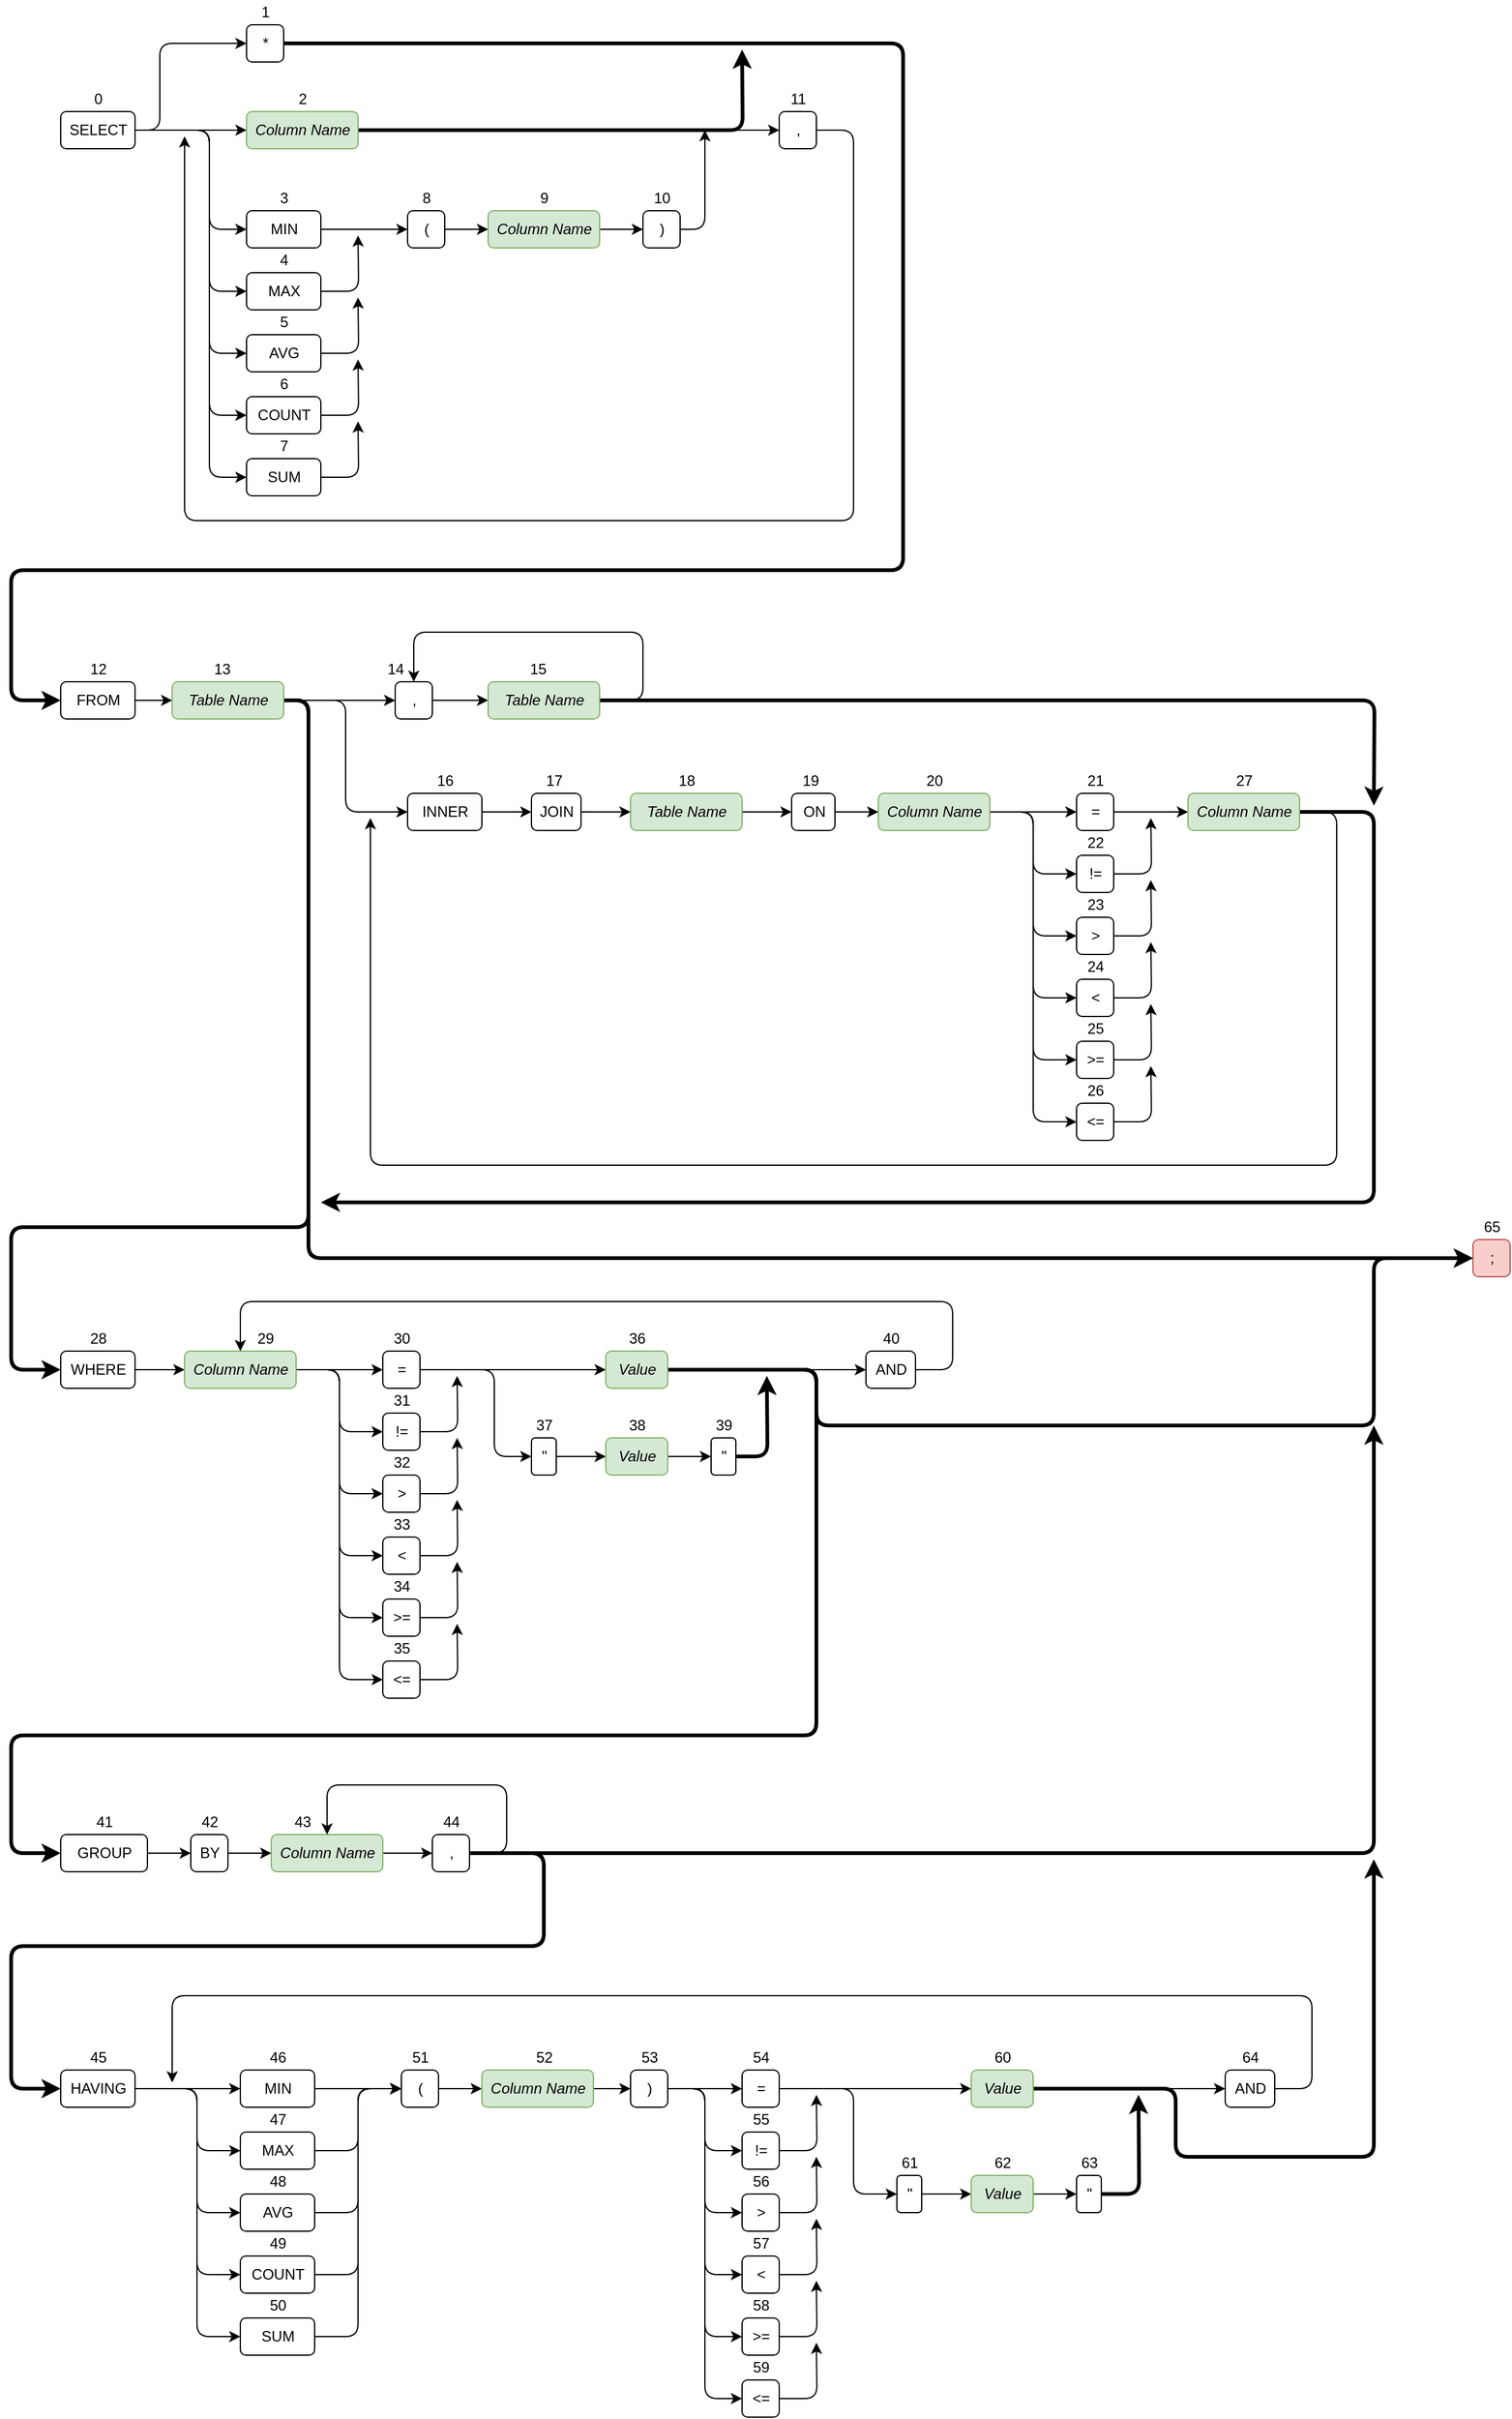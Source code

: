 <mxfile version="13.6.9" type="device"><diagram id="hOX1sc8E9hgY-QJhAioe" name="Page-1"><mxGraphModel dx="1011" dy="794" grid="1" gridSize="10" guides="1" tooltips="1" connect="1" arrows="1" fold="1" page="1" pageScale="1" pageWidth="850" pageHeight="1100" math="0" shadow="0"><root><mxCell id="0"/><mxCell id="1" parent="0"/><mxCell id="JIPaXkm0s1hUizD31UQX-4" style="edgeStyle=orthogonalEdgeStyle;orthogonalLoop=1;jettySize=auto;html=1;exitX=1;exitY=0.5;exitDx=0;exitDy=0;entryX=0;entryY=0.5;entryDx=0;entryDy=0;" parent="1" source="FlV3ohwROZGaV1el_2HL-5" target="JIPaXkm0s1hUizD31UQX-1" edge="1"><mxGeometry relative="1" as="geometry"><Array as="points"><mxPoint x="160" y="145"/><mxPoint x="160" y="75"/></Array></mxGeometry></mxCell><mxCell id="JIPaXkm0s1hUizD31UQX-5" style="edgeStyle=orthogonalEdgeStyle;orthogonalLoop=1;jettySize=auto;html=1;exitX=1;exitY=0.5;exitDx=0;exitDy=0;entryX=0;entryY=0.5;entryDx=0;entryDy=0;" parent="1" source="FlV3ohwROZGaV1el_2HL-5" target="JIPaXkm0s1hUizD31UQX-3" edge="1"><mxGeometry relative="1" as="geometry"/></mxCell><mxCell id="JIPaXkm0s1hUizD31UQX-263" style="edgeStyle=orthogonalEdgeStyle;orthogonalLoop=1;jettySize=auto;html=1;exitX=1;exitY=0.5;exitDx=0;exitDy=0;entryX=0;entryY=0.5;entryDx=0;entryDy=0;" parent="1" source="FlV3ohwROZGaV1el_2HL-5" target="JIPaXkm0s1hUizD31UQX-7" edge="1"><mxGeometry relative="1" as="geometry"><Array as="points"><mxPoint x="200" y="145"/><mxPoint x="200" y="225"/></Array></mxGeometry></mxCell><mxCell id="JIPaXkm0s1hUizD31UQX-264" style="edgeStyle=orthogonalEdgeStyle;orthogonalLoop=1;jettySize=auto;html=1;exitX=1;exitY=0.5;exitDx=0;exitDy=0;entryX=0;entryY=0.5;entryDx=0;entryDy=0;" parent="1" source="FlV3ohwROZGaV1el_2HL-5" target="JIPaXkm0s1hUizD31UQX-8" edge="1"><mxGeometry relative="1" as="geometry"><Array as="points"><mxPoint x="200" y="145"/><mxPoint x="200" y="275"/></Array></mxGeometry></mxCell><mxCell id="JIPaXkm0s1hUizD31UQX-265" style="edgeStyle=orthogonalEdgeStyle;orthogonalLoop=1;jettySize=auto;html=1;exitX=1;exitY=0.5;exitDx=0;exitDy=0;entryX=0;entryY=0.5;entryDx=0;entryDy=0;" parent="1" source="FlV3ohwROZGaV1el_2HL-5" target="JIPaXkm0s1hUizD31UQX-9" edge="1"><mxGeometry relative="1" as="geometry"><Array as="points"><mxPoint x="200" y="145"/><mxPoint x="200" y="325"/></Array></mxGeometry></mxCell><mxCell id="JIPaXkm0s1hUizD31UQX-266" style="edgeStyle=orthogonalEdgeStyle;orthogonalLoop=1;jettySize=auto;html=1;exitX=1;exitY=0.5;exitDx=0;exitDy=0;entryX=0;entryY=0.5;entryDx=0;entryDy=0;" parent="1" source="FlV3ohwROZGaV1el_2HL-5" target="JIPaXkm0s1hUizD31UQX-10" edge="1"><mxGeometry relative="1" as="geometry"><Array as="points"><mxPoint x="200" y="145"/><mxPoint x="200" y="375"/></Array></mxGeometry></mxCell><mxCell id="JIPaXkm0s1hUizD31UQX-267" style="edgeStyle=orthogonalEdgeStyle;orthogonalLoop=1;jettySize=auto;html=1;exitX=1;exitY=0.5;exitDx=0;exitDy=0;entryX=0;entryY=0.5;entryDx=0;entryDy=0;" parent="1" source="FlV3ohwROZGaV1el_2HL-5" target="JIPaXkm0s1hUizD31UQX-11" edge="1"><mxGeometry relative="1" as="geometry"><Array as="points"><mxPoint x="200" y="145"/><mxPoint x="200" y="425"/></Array></mxGeometry></mxCell><mxCell id="FlV3ohwROZGaV1el_2HL-5" value="SELECT" style="html=1;rounded=1;" parent="1" vertex="1"><mxGeometry x="80" y="130" width="60" height="30" as="geometry"/></mxCell><mxCell id="JIPaXkm0s1hUizD31UQX-75" style="edgeStyle=orthogonalEdgeStyle;orthogonalLoop=1;jettySize=auto;html=1;exitX=1;exitY=0.5;exitDx=0;exitDy=0;entryX=0;entryY=0.5;entryDx=0;entryDy=0;" parent="1" source="FlV3ohwROZGaV1el_2HL-6" target="JIPaXkm0s1hUizD31UQX-56" edge="1"><mxGeometry relative="1" as="geometry"/></mxCell><mxCell id="FlV3ohwROZGaV1el_2HL-6" value="FROM" style="html=1;rounded=1;" parent="1" vertex="1"><mxGeometry x="80" y="590" width="60" height="30" as="geometry"/></mxCell><mxCell id="JIPaXkm0s1hUizD31UQX-124" style="edgeStyle=orthogonalEdgeStyle;orthogonalLoop=1;jettySize=auto;html=1;exitX=1;exitY=0.5;exitDx=0;exitDy=0;entryX=0;entryY=0.5;entryDx=0;entryDy=0;" parent="1" source="BFjcN4ViVCUGi0R5KFwr-1" target="JIPaXkm0s1hUizD31UQX-118" edge="1"><mxGeometry relative="1" as="geometry"/></mxCell><mxCell id="BFjcN4ViVCUGi0R5KFwr-1" value="WHERE" style="html=1;rounded=1;" parent="1" vertex="1"><mxGeometry x="80" y="1130" width="60" height="30" as="geometry"/></mxCell><mxCell id="JIPaXkm0s1hUizD31UQX-86" style="edgeStyle=orthogonalEdgeStyle;orthogonalLoop=1;jettySize=auto;html=1;exitX=1;exitY=0.5;exitDx=0;exitDy=0;entryX=0;entryY=0.5;entryDx=0;entryDy=0;" parent="1" source="BFjcN4ViVCUGi0R5KFwr-2" target="zqS9E7TUG9r2TnFKANNE-1" edge="1"><mxGeometry relative="1" as="geometry"/></mxCell><mxCell id="BFjcN4ViVCUGi0R5KFwr-2" value="GROUP" style="html=1;rounded=1;" parent="1" vertex="1"><mxGeometry x="80" y="1520" width="70" height="30" as="geometry"/></mxCell><mxCell id="JIPaXkm0s1hUizD31UQX-117" style="edgeStyle=orthogonalEdgeStyle;orthogonalLoop=1;jettySize=auto;html=1;exitX=1;exitY=0.5;exitDx=0;exitDy=0;entryX=0;entryY=0.5;entryDx=0;entryDy=0;" parent="1" source="BFjcN4ViVCUGi0R5KFwr-3" target="JIPaXkm0s1hUizD31UQX-100" edge="1"><mxGeometry relative="1" as="geometry"><mxPoint x="190" y="1725" as="targetPoint"/></mxGeometry></mxCell><mxCell id="JIPaXkm0s1hUizD31UQX-268" style="edgeStyle=orthogonalEdgeStyle;orthogonalLoop=1;jettySize=auto;html=1;exitX=1;exitY=0.5;exitDx=0;exitDy=0;entryX=0;entryY=0.5;entryDx=0;entryDy=0;" parent="1" source="BFjcN4ViVCUGi0R5KFwr-3" target="JIPaXkm0s1hUizD31UQX-102" edge="1"><mxGeometry relative="1" as="geometry"><Array as="points"><mxPoint x="190" y="1725"/><mxPoint x="190" y="1775"/></Array></mxGeometry></mxCell><mxCell id="JIPaXkm0s1hUizD31UQX-269" style="edgeStyle=orthogonalEdgeStyle;orthogonalLoop=1;jettySize=auto;html=1;exitX=1;exitY=0.5;exitDx=0;exitDy=0;entryX=0;entryY=0.5;entryDx=0;entryDy=0;" parent="1" source="BFjcN4ViVCUGi0R5KFwr-3" target="JIPaXkm0s1hUizD31UQX-104" edge="1"><mxGeometry relative="1" as="geometry"><Array as="points"><mxPoint x="190" y="1725"/><mxPoint x="190" y="1825"/></Array></mxGeometry></mxCell><mxCell id="JIPaXkm0s1hUizD31UQX-270" style="edgeStyle=orthogonalEdgeStyle;orthogonalLoop=1;jettySize=auto;html=1;exitX=1;exitY=0.5;exitDx=0;exitDy=0;entryX=0;entryY=0.5;entryDx=0;entryDy=0;" parent="1" source="BFjcN4ViVCUGi0R5KFwr-3" target="JIPaXkm0s1hUizD31UQX-106" edge="1"><mxGeometry relative="1" as="geometry"><Array as="points"><mxPoint x="190" y="1725"/><mxPoint x="190" y="1875"/></Array></mxGeometry></mxCell><mxCell id="JIPaXkm0s1hUizD31UQX-271" style="edgeStyle=orthogonalEdgeStyle;orthogonalLoop=1;jettySize=auto;html=1;exitX=1;exitY=0.5;exitDx=0;exitDy=0;entryX=0;entryY=0.5;entryDx=0;entryDy=0;" parent="1" source="BFjcN4ViVCUGi0R5KFwr-3" target="JIPaXkm0s1hUizD31UQX-108" edge="1"><mxGeometry relative="1" as="geometry"><Array as="points"><mxPoint x="190" y="1725"/><mxPoint x="190" y="1925"/></Array></mxGeometry></mxCell><mxCell id="BFjcN4ViVCUGi0R5KFwr-3" value="HAVING" style="html=1;rounded=1;" parent="1" vertex="1"><mxGeometry x="80" y="1710" width="60" height="30" as="geometry"/></mxCell><mxCell id="JIPaXkm0s1hUizD31UQX-1" value="*" style="html=1;rounded=1;" parent="1" vertex="1"><mxGeometry x="230" y="60" width="30" height="30" as="geometry"/></mxCell><mxCell id="JIPaXkm0s1hUizD31UQX-49" style="edgeStyle=orthogonalEdgeStyle;orthogonalLoop=1;jettySize=auto;html=1;exitX=1;exitY=0.5;exitDx=0;exitDy=0;entryX=0;entryY=0.5;entryDx=0;entryDy=0;" parent="1" source="JIPaXkm0s1hUizD31UQX-3" target="JIPaXkm0s1hUizD31UQX-45" edge="1"><mxGeometry relative="1" as="geometry"/></mxCell><mxCell id="qZvGTHtjOa1GyePjtivC-70" style="edgeStyle=orthogonalEdgeStyle;orthogonalLoop=1;jettySize=auto;html=1;exitX=1;exitY=0.5;exitDx=0;exitDy=0;strokeColor=#000000;strokeWidth=3;rounded=1;" edge="1" parent="1" source="JIPaXkm0s1hUizD31UQX-3"><mxGeometry relative="1" as="geometry"><mxPoint x="630" y="80" as="targetPoint"/></mxGeometry></mxCell><mxCell id="JIPaXkm0s1hUizD31UQX-3" value="&lt;i&gt;Column Name&lt;/i&gt;" style="html=1;fillColor=#d5e8d4;strokeColor=#82b366;rounded=1;" parent="1" vertex="1"><mxGeometry x="230" y="130" width="90" height="30" as="geometry"/></mxCell><mxCell id="JIPaXkm0s1hUizD31UQX-32" style="edgeStyle=orthogonalEdgeStyle;orthogonalLoop=1;jettySize=auto;html=1;exitX=1;exitY=0.5;exitDx=0;exitDy=0;entryX=0;entryY=0.5;entryDx=0;entryDy=0;" parent="1" source="JIPaXkm0s1hUizD31UQX-7" target="JIPaXkm0s1hUizD31UQX-29" edge="1"><mxGeometry relative="1" as="geometry"/></mxCell><mxCell id="JIPaXkm0s1hUizD31UQX-7" value="MIN" style="html=1;rounded=1;" parent="1" vertex="1"><mxGeometry x="230" y="210" width="60" height="30" as="geometry"/></mxCell><mxCell id="qZvGTHtjOa1GyePjtivC-59" style="edgeStyle=orthogonalEdgeStyle;orthogonalLoop=1;jettySize=auto;html=1;exitX=1;exitY=0.5;exitDx=0;exitDy=0;" edge="1" parent="1" source="JIPaXkm0s1hUizD31UQX-8"><mxGeometry relative="1" as="geometry"><mxPoint x="320" y="230" as="targetPoint"/></mxGeometry></mxCell><mxCell id="JIPaXkm0s1hUizD31UQX-8" value="MAX" style="html=1;rounded=1;" parent="1" vertex="1"><mxGeometry x="230" y="260" width="60" height="30" as="geometry"/></mxCell><mxCell id="qZvGTHtjOa1GyePjtivC-58" style="edgeStyle=orthogonalEdgeStyle;orthogonalLoop=1;jettySize=auto;html=1;exitX=1;exitY=0.5;exitDx=0;exitDy=0;" edge="1" parent="1" source="JIPaXkm0s1hUizD31UQX-9"><mxGeometry relative="1" as="geometry"><mxPoint x="320" y="280" as="targetPoint"/></mxGeometry></mxCell><mxCell id="JIPaXkm0s1hUizD31UQX-9" value="AVG" style="html=1;rounded=1;" parent="1" vertex="1"><mxGeometry x="230" y="310" width="60" height="30" as="geometry"/></mxCell><mxCell id="qZvGTHtjOa1GyePjtivC-57" style="edgeStyle=orthogonalEdgeStyle;orthogonalLoop=1;jettySize=auto;html=1;exitX=1;exitY=0.5;exitDx=0;exitDy=0;" edge="1" parent="1" source="JIPaXkm0s1hUizD31UQX-10"><mxGeometry relative="1" as="geometry"><mxPoint x="320" y="330" as="targetPoint"/></mxGeometry></mxCell><mxCell id="JIPaXkm0s1hUizD31UQX-10" value="COUNT" style="html=1;rounded=1;" parent="1" vertex="1"><mxGeometry x="230" y="360" width="60" height="30" as="geometry"/></mxCell><mxCell id="qZvGTHtjOa1GyePjtivC-56" style="edgeStyle=orthogonalEdgeStyle;orthogonalLoop=1;jettySize=auto;html=1;exitX=1;exitY=0.5;exitDx=0;exitDy=0;" edge="1" parent="1" source="JIPaXkm0s1hUizD31UQX-11"><mxGeometry relative="1" as="geometry"><mxPoint x="320" y="380" as="targetPoint"/></mxGeometry></mxCell><mxCell id="JIPaXkm0s1hUizD31UQX-11" value="SUM" style="html=1;rounded=1;" parent="1" vertex="1"><mxGeometry x="230" y="410" width="60" height="30" as="geometry"/></mxCell><mxCell id="JIPaXkm0s1hUizD31UQX-38" style="edgeStyle=orthogonalEdgeStyle;orthogonalLoop=1;jettySize=auto;html=1;exitX=1;exitY=0.5;exitDx=0;exitDy=0;entryX=0;entryY=0.5;entryDx=0;entryDy=0;" parent="1" source="JIPaXkm0s1hUizD31UQX-29" target="JIPaXkm0s1hUizD31UQX-31" edge="1"><mxGeometry relative="1" as="geometry"/></mxCell><mxCell id="JIPaXkm0s1hUizD31UQX-29" value="(" style="html=1;rounded=1;" parent="1" vertex="1"><mxGeometry x="360" y="210" width="30" height="30" as="geometry"/></mxCell><mxCell id="JIPaXkm0s1hUizD31UQX-50" style="edgeStyle=orthogonalEdgeStyle;orthogonalLoop=1;jettySize=auto;html=1;exitX=1;exitY=0.5;exitDx=0;exitDy=0;" parent="1" source="JIPaXkm0s1hUizD31UQX-30" edge="1"><mxGeometry relative="1" as="geometry"><mxPoint x="600" y="145" as="targetPoint"/><Array as="points"><mxPoint x="600" y="225"/><mxPoint x="600" y="145"/></Array></mxGeometry></mxCell><mxCell id="JIPaXkm0s1hUizD31UQX-30" value=")" style="html=1;rounded=1;" parent="1" vertex="1"><mxGeometry x="550" y="210" width="30" height="30" as="geometry"/></mxCell><mxCell id="JIPaXkm0s1hUizD31UQX-39" style="edgeStyle=orthogonalEdgeStyle;orthogonalLoop=1;jettySize=auto;html=1;exitX=1;exitY=0.5;exitDx=0;exitDy=0;entryX=0;entryY=0.5;entryDx=0;entryDy=0;" parent="1" source="JIPaXkm0s1hUizD31UQX-31" target="JIPaXkm0s1hUizD31UQX-30" edge="1"><mxGeometry relative="1" as="geometry"/></mxCell><mxCell id="JIPaXkm0s1hUizD31UQX-31" value="&lt;i&gt;Column Name&lt;/i&gt;" style="html=1;fillColor=#d5e8d4;strokeColor=#82b366;rounded=1;" parent="1" vertex="1"><mxGeometry x="425" y="210" width="90" height="30" as="geometry"/></mxCell><mxCell id="JIPaXkm0s1hUizD31UQX-54" style="edgeStyle=orthogonalEdgeStyle;orthogonalLoop=1;jettySize=auto;html=1;exitX=1;exitY=0.5;exitDx=0;exitDy=0;" parent="1" source="JIPaXkm0s1hUizD31UQX-45" edge="1"><mxGeometry relative="1" as="geometry"><mxPoint x="180" y="150" as="targetPoint"/><Array as="points"><mxPoint x="720" y="145"/><mxPoint x="720" y="460"/><mxPoint x="180" y="460"/></Array></mxGeometry></mxCell><mxCell id="JIPaXkm0s1hUizD31UQX-45" value="," style="html=1;rounded=1;" parent="1" vertex="1"><mxGeometry x="660" y="130" width="30" height="30" as="geometry"/></mxCell><mxCell id="JIPaXkm0s1hUizD31UQX-67" style="edgeStyle=orthogonalEdgeStyle;orthogonalLoop=1;jettySize=auto;html=1;exitX=1;exitY=0.5;exitDx=0;exitDy=0;entryX=0;entryY=0.5;entryDx=0;entryDy=0;" parent="1" source="JIPaXkm0s1hUizD31UQX-56" target="JIPaXkm0s1hUizD31UQX-57" edge="1"><mxGeometry relative="1" as="geometry"/></mxCell><mxCell id="JIPaXkm0s1hUizD31UQX-68" style="edgeStyle=orthogonalEdgeStyle;orthogonalLoop=1;jettySize=auto;html=1;exitX=1;exitY=0.5;exitDx=0;exitDy=0;entryX=0;entryY=0.5;entryDx=0;entryDy=0;" parent="1" source="JIPaXkm0s1hUizD31UQX-56" target="JIPaXkm0s1hUizD31UQX-58" edge="1"><mxGeometry relative="1" as="geometry"/></mxCell><mxCell id="qZvGTHtjOa1GyePjtivC-60" style="edgeStyle=orthogonalEdgeStyle;orthogonalLoop=1;jettySize=auto;html=1;exitX=1;exitY=0.5;exitDx=0;exitDy=0;strokeWidth=3;entryX=0;entryY=0.5;entryDx=0;entryDy=0;" edge="1" parent="1" source="JIPaXkm0s1hUizD31UQX-56" target="BFjcN4ViVCUGi0R5KFwr-1"><mxGeometry relative="1" as="geometry"><mxPoint x="1480" y="1010" as="targetPoint"/><Array as="points"><mxPoint x="280" y="605"/><mxPoint x="280" y="1030"/><mxPoint x="40" y="1030"/><mxPoint x="40" y="1145"/></Array></mxGeometry></mxCell><mxCell id="qZvGTHtjOa1GyePjtivC-76" style="edgeStyle=orthogonalEdgeStyle;rounded=1;orthogonalLoop=1;jettySize=auto;html=1;exitX=1;exitY=0.5;exitDx=0;exitDy=0;strokeColor=#000000;strokeWidth=3;entryX=0;entryY=0.5;entryDx=0;entryDy=0;" edge="1" parent="1" source="JIPaXkm0s1hUizD31UQX-56" target="JIPaXkm0s1hUizD31UQX-60"><mxGeometry relative="1" as="geometry"><mxPoint x="1330" y="1050" as="targetPoint"/><Array as="points"><mxPoint x="280" y="605"/><mxPoint x="280" y="1055"/></Array></mxGeometry></mxCell><mxCell id="JIPaXkm0s1hUizD31UQX-56" value="&lt;i&gt;Table Name&lt;/i&gt;" style="html=1;fillColor=#d5e8d4;strokeColor=#82b366;rounded=1;" parent="1" vertex="1"><mxGeometry x="170" y="590" width="90" height="30" as="geometry"/></mxCell><mxCell id="JIPaXkm0s1hUizD31UQX-70" style="edgeStyle=orthogonalEdgeStyle;orthogonalLoop=1;jettySize=auto;html=1;exitX=1;exitY=0.5;exitDx=0;exitDy=0;entryX=0;entryY=0.5;entryDx=0;entryDy=0;" parent="1" source="JIPaXkm0s1hUizD31UQX-57" target="qZvGTHtjOa1GyePjtivC-19" edge="1"><mxGeometry relative="1" as="geometry"/></mxCell><mxCell id="JIPaXkm0s1hUizD31UQX-57" value="INNER" style="html=1;rounded=1;" parent="1" vertex="1"><mxGeometry x="360" y="680" width="60" height="30" as="geometry"/></mxCell><mxCell id="qZvGTHtjOa1GyePjtivC-73" style="edgeStyle=orthogonalEdgeStyle;rounded=1;orthogonalLoop=1;jettySize=auto;html=1;exitX=1;exitY=0.5;exitDx=0;exitDy=0;entryX=0;entryY=0.5;entryDx=0;entryDy=0;strokeColor=#000000;strokeWidth=1;" edge="1" parent="1" source="JIPaXkm0s1hUizD31UQX-58" target="qZvGTHtjOa1GyePjtivC-71"><mxGeometry relative="1" as="geometry"/></mxCell><mxCell id="JIPaXkm0s1hUizD31UQX-58" value="," style="html=1;rounded=1;" parent="1" vertex="1"><mxGeometry x="350" y="590" width="30" height="30" as="geometry"/></mxCell><mxCell id="JIPaXkm0s1hUizD31UQX-60" value=";" style="html=1;fillColor=#f8cecc;strokeColor=#b85450;rounded=1;" parent="1" vertex="1"><mxGeometry x="1220" y="1040" width="30" height="30" as="geometry"/></mxCell><mxCell id="qZvGTHtjOa1GyePjtivC-42" style="edgeStyle=orthogonalEdgeStyle;orthogonalLoop=1;jettySize=auto;html=1;exitX=1;exitY=0.5;exitDx=0;exitDy=0;entryX=0;entryY=0.5;entryDx=0;entryDy=0;" edge="1" parent="1" source="JIPaXkm0s1hUizD31UQX-63" target="qZvGTHtjOa1GyePjtivC-21"><mxGeometry relative="1" as="geometry"/></mxCell><mxCell id="qZvGTHtjOa1GyePjtivC-43" style="edgeStyle=orthogonalEdgeStyle;orthogonalLoop=1;jettySize=auto;html=1;exitX=1;exitY=0.5;exitDx=0;exitDy=0;entryX=0;entryY=0.5;entryDx=0;entryDy=0;" edge="1" parent="1" source="JIPaXkm0s1hUizD31UQX-63" target="qZvGTHtjOa1GyePjtivC-22"><mxGeometry relative="1" as="geometry"/></mxCell><mxCell id="qZvGTHtjOa1GyePjtivC-44" style="edgeStyle=orthogonalEdgeStyle;orthogonalLoop=1;jettySize=auto;html=1;exitX=1;exitY=0.5;exitDx=0;exitDy=0;entryX=0;entryY=0.5;entryDx=0;entryDy=0;" edge="1" parent="1" source="JIPaXkm0s1hUizD31UQX-63" target="qZvGTHtjOa1GyePjtivC-23"><mxGeometry relative="1" as="geometry"/></mxCell><mxCell id="qZvGTHtjOa1GyePjtivC-45" style="edgeStyle=orthogonalEdgeStyle;orthogonalLoop=1;jettySize=auto;html=1;exitX=1;exitY=0.5;exitDx=0;exitDy=0;entryX=0;entryY=0.5;entryDx=0;entryDy=0;" edge="1" parent="1" source="JIPaXkm0s1hUizD31UQX-63" target="qZvGTHtjOa1GyePjtivC-26"><mxGeometry relative="1" as="geometry"/></mxCell><mxCell id="qZvGTHtjOa1GyePjtivC-46" style="edgeStyle=orthogonalEdgeStyle;orthogonalLoop=1;jettySize=auto;html=1;exitX=1;exitY=0.5;exitDx=0;exitDy=0;entryX=0;entryY=0.5;entryDx=0;entryDy=0;" edge="1" parent="1" source="JIPaXkm0s1hUizD31UQX-63" target="qZvGTHtjOa1GyePjtivC-24"><mxGeometry relative="1" as="geometry"/></mxCell><mxCell id="qZvGTHtjOa1GyePjtivC-47" style="edgeStyle=orthogonalEdgeStyle;orthogonalLoop=1;jettySize=auto;html=1;exitX=1;exitY=0.5;exitDx=0;exitDy=0;entryX=0;entryY=0.5;entryDx=0;entryDy=0;" edge="1" parent="1" source="JIPaXkm0s1hUizD31UQX-63" target="qZvGTHtjOa1GyePjtivC-25"><mxGeometry relative="1" as="geometry"/></mxCell><mxCell id="JIPaXkm0s1hUizD31UQX-63" value="&lt;i&gt;Column Name&lt;/i&gt;" style="html=1;fillColor=#d5e8d4;strokeColor=#82b366;rounded=1;" parent="1" vertex="1"><mxGeometry x="740" y="680" width="90" height="30" as="geometry"/></mxCell><mxCell id="qZvGTHtjOa1GyePjtivC-35" style="edgeStyle=orthogonalEdgeStyle;orthogonalLoop=1;jettySize=auto;html=1;exitX=1;exitY=0.5;exitDx=0;exitDy=0;entryX=0;entryY=0.5;entryDx=0;entryDy=0;" edge="1" parent="1" source="JIPaXkm0s1hUizD31UQX-78" target="qZvGTHtjOa1GyePjtivC-20"><mxGeometry relative="1" as="geometry"/></mxCell><mxCell id="JIPaXkm0s1hUizD31UQX-78" value="&lt;i&gt;Table Name&lt;/i&gt;" style="html=1;fillColor=#d5e8d4;strokeColor=#82b366;rounded=1;" parent="1" vertex="1"><mxGeometry x="540" y="680" width="90" height="30" as="geometry"/></mxCell><mxCell id="JIPaXkm0s1hUizD31UQX-87" style="edgeStyle=orthogonalEdgeStyle;orthogonalLoop=1;jettySize=auto;html=1;exitX=1;exitY=0.5;exitDx=0;exitDy=0;entryX=0;entryY=0.5;entryDx=0;entryDy=0;" parent="1" source="JIPaXkm0s1hUizD31UQX-84" target="JIPaXkm0s1hUizD31UQX-85" edge="1"><mxGeometry relative="1" as="geometry"/></mxCell><mxCell id="JIPaXkm0s1hUizD31UQX-84" value="&lt;i&gt;Column Name&lt;/i&gt;" style="html=1;fillColor=#d5e8d4;strokeColor=#82b366;rounded=1;" parent="1" vertex="1"><mxGeometry x="250" y="1520" width="90" height="30" as="geometry"/></mxCell><mxCell id="qZvGTHtjOa1GyePjtivC-79" style="edgeStyle=orthogonalEdgeStyle;rounded=1;orthogonalLoop=1;jettySize=auto;html=1;exitX=1;exitY=0.5;exitDx=0;exitDy=0;entryX=0;entryY=0.5;entryDx=0;entryDy=0;strokeColor=#000000;strokeWidth=3;" edge="1" parent="1" source="JIPaXkm0s1hUizD31UQX-85" target="BFjcN4ViVCUGi0R5KFwr-3"><mxGeometry relative="1" as="geometry"><Array as="points"><mxPoint x="470" y="1535"/><mxPoint x="470" y="1610"/><mxPoint x="40" y="1610"/><mxPoint x="40" y="1725"/></Array></mxGeometry></mxCell><mxCell id="qZvGTHtjOa1GyePjtivC-80" style="edgeStyle=orthogonalEdgeStyle;rounded=1;orthogonalLoop=1;jettySize=auto;html=1;exitX=1;exitY=0.5;exitDx=0;exitDy=0;strokeColor=#000000;strokeWidth=3;" edge="1" parent="1" source="JIPaXkm0s1hUizD31UQX-85"><mxGeometry relative="1" as="geometry"><mxPoint x="1140" y="1190" as="targetPoint"/><Array as="points"><mxPoint x="1140" y="1535"/><mxPoint x="1140" y="1190"/></Array></mxGeometry></mxCell><mxCell id="qZvGTHtjOa1GyePjtivC-110" style="edgeStyle=orthogonalEdgeStyle;rounded=1;orthogonalLoop=1;jettySize=auto;html=1;exitX=1;exitY=0.5;exitDx=0;exitDy=0;entryX=0.5;entryY=0;entryDx=0;entryDy=0;strokeColor=#000000;strokeWidth=1;" edge="1" parent="1" source="JIPaXkm0s1hUizD31UQX-85" target="JIPaXkm0s1hUizD31UQX-84"><mxGeometry relative="1" as="geometry"><Array as="points"><mxPoint x="440" y="1535"/><mxPoint x="440" y="1480"/><mxPoint x="295" y="1480"/></Array></mxGeometry></mxCell><mxCell id="JIPaXkm0s1hUizD31UQX-85" value="," style="html=1;rounded=1;" parent="1" vertex="1"><mxGeometry x="380" y="1520" width="30" height="30" as="geometry"/></mxCell><mxCell id="JIPaXkm0s1hUizD31UQX-99" style="edgeStyle=orthogonalEdgeStyle;orthogonalLoop=1;jettySize=auto;html=1;exitX=1;exitY=0.5;exitDx=0;exitDy=0;entryX=0;entryY=0.5;entryDx=0;entryDy=0;" parent="1" source="JIPaXkm0s1hUizD31UQX-100" target="JIPaXkm0s1hUizD31UQX-111" edge="1"><mxGeometry relative="1" as="geometry"/></mxCell><mxCell id="JIPaXkm0s1hUizD31UQX-100" value="MIN" style="html=1;rounded=1;" parent="1" vertex="1"><mxGeometry x="225" y="1710" width="60" height="30" as="geometry"/></mxCell><mxCell id="JIPaXkm0s1hUizD31UQX-101" style="edgeStyle=orthogonalEdgeStyle;orthogonalLoop=1;jettySize=auto;html=1;exitX=1;exitY=0.5;exitDx=0;exitDy=0;entryX=0;entryY=0.5;entryDx=0;entryDy=0;" parent="1" source="JIPaXkm0s1hUizD31UQX-102" target="JIPaXkm0s1hUizD31UQX-111" edge="1"><mxGeometry relative="1" as="geometry"/></mxCell><mxCell id="JIPaXkm0s1hUizD31UQX-102" value="MAX" style="html=1;rounded=1;" parent="1" vertex="1"><mxGeometry x="225" y="1760" width="60" height="30" as="geometry"/></mxCell><mxCell id="JIPaXkm0s1hUizD31UQX-103" style="edgeStyle=orthogonalEdgeStyle;orthogonalLoop=1;jettySize=auto;html=1;exitX=1;exitY=0.5;exitDx=0;exitDy=0;entryX=0;entryY=0.5;entryDx=0;entryDy=0;" parent="1" source="JIPaXkm0s1hUizD31UQX-104" target="JIPaXkm0s1hUizD31UQX-111" edge="1"><mxGeometry relative="1" as="geometry"/></mxCell><mxCell id="JIPaXkm0s1hUizD31UQX-104" value="AVG" style="html=1;rounded=1;" parent="1" vertex="1"><mxGeometry x="225" y="1810" width="60" height="30" as="geometry"/></mxCell><mxCell id="JIPaXkm0s1hUizD31UQX-105" style="edgeStyle=orthogonalEdgeStyle;orthogonalLoop=1;jettySize=auto;html=1;exitX=1;exitY=0.5;exitDx=0;exitDy=0;entryX=0;entryY=0.5;entryDx=0;entryDy=0;" parent="1" source="JIPaXkm0s1hUizD31UQX-106" target="JIPaXkm0s1hUizD31UQX-111" edge="1"><mxGeometry relative="1" as="geometry"/></mxCell><mxCell id="JIPaXkm0s1hUizD31UQX-106" value="COUNT" style="html=1;rounded=1;" parent="1" vertex="1"><mxGeometry x="225" y="1860" width="60" height="30" as="geometry"/></mxCell><mxCell id="JIPaXkm0s1hUizD31UQX-107" style="edgeStyle=orthogonalEdgeStyle;orthogonalLoop=1;jettySize=auto;html=1;exitX=1;exitY=0.5;exitDx=0;exitDy=0;entryX=0;entryY=0.5;entryDx=0;entryDy=0;" parent="1" source="JIPaXkm0s1hUizD31UQX-108" target="JIPaXkm0s1hUizD31UQX-111" edge="1"><mxGeometry relative="1" as="geometry"/></mxCell><mxCell id="JIPaXkm0s1hUizD31UQX-108" value="SUM" style="html=1;rounded=1;" parent="1" vertex="1"><mxGeometry x="225" y="1910" width="60" height="30" as="geometry"/></mxCell><mxCell id="JIPaXkm0s1hUizD31UQX-109" style="edgeStyle=orthogonalEdgeStyle;orthogonalLoop=1;jettySize=auto;html=1;exitX=1;exitY=0.5;exitDx=0;exitDy=0;entryX=0;entryY=0.5;entryDx=0;entryDy=0;" parent="1" source="JIPaXkm0s1hUizD31UQX-111" target="JIPaXkm0s1hUizD31UQX-114" edge="1"><mxGeometry relative="1" as="geometry"/></mxCell><mxCell id="JIPaXkm0s1hUizD31UQX-111" value="(" style="html=1;rounded=1;" parent="1" vertex="1"><mxGeometry x="355" y="1710" width="30" height="30" as="geometry"/></mxCell><mxCell id="qZvGTHtjOa1GyePjtivC-82" style="edgeStyle=orthogonalEdgeStyle;rounded=1;orthogonalLoop=1;jettySize=auto;html=1;exitX=1;exitY=0.5;exitDx=0;exitDy=0;entryX=0;entryY=0.5;entryDx=0;entryDy=0;strokeColor=#000000;strokeWidth=1;" edge="1" parent="1" source="JIPaXkm0s1hUizD31UQX-112" target="JIPaXkm0s1hUizD31UQX-157"><mxGeometry relative="1" as="geometry"/></mxCell><mxCell id="qZvGTHtjOa1GyePjtivC-83" style="edgeStyle=orthogonalEdgeStyle;rounded=1;orthogonalLoop=1;jettySize=auto;html=1;exitX=1;exitY=0.5;exitDx=0;exitDy=0;entryX=0;entryY=0.5;entryDx=0;entryDy=0;strokeColor=#000000;strokeWidth=1;" edge="1" parent="1" source="JIPaXkm0s1hUizD31UQX-112" target="JIPaXkm0s1hUizD31UQX-164"><mxGeometry relative="1" as="geometry"/></mxCell><mxCell id="qZvGTHtjOa1GyePjtivC-84" style="edgeStyle=orthogonalEdgeStyle;rounded=1;orthogonalLoop=1;jettySize=auto;html=1;exitX=1;exitY=0.5;exitDx=0;exitDy=0;entryX=0;entryY=0.5;entryDx=0;entryDy=0;strokeColor=#000000;strokeWidth=1;" edge="1" parent="1" source="JIPaXkm0s1hUizD31UQX-112" target="JIPaXkm0s1hUizD31UQX-166"><mxGeometry relative="1" as="geometry"/></mxCell><mxCell id="qZvGTHtjOa1GyePjtivC-85" style="edgeStyle=orthogonalEdgeStyle;rounded=1;orthogonalLoop=1;jettySize=auto;html=1;exitX=1;exitY=0.5;exitDx=0;exitDy=0;entryX=0;entryY=0.5;entryDx=0;entryDy=0;strokeColor=#000000;strokeWidth=1;" edge="1" parent="1" source="JIPaXkm0s1hUizD31UQX-112" target="JIPaXkm0s1hUizD31UQX-172"><mxGeometry relative="1" as="geometry"/></mxCell><mxCell id="qZvGTHtjOa1GyePjtivC-86" style="edgeStyle=orthogonalEdgeStyle;rounded=1;orthogonalLoop=1;jettySize=auto;html=1;exitX=1;exitY=0.5;exitDx=0;exitDy=0;entryX=0;entryY=0.5;entryDx=0;entryDy=0;strokeColor=#000000;strokeWidth=1;" edge="1" parent="1" source="JIPaXkm0s1hUizD31UQX-112" target="JIPaXkm0s1hUizD31UQX-168"><mxGeometry relative="1" as="geometry"/></mxCell><mxCell id="qZvGTHtjOa1GyePjtivC-87" style="edgeStyle=orthogonalEdgeStyle;rounded=1;orthogonalLoop=1;jettySize=auto;html=1;exitX=1;exitY=0.5;exitDx=0;exitDy=0;entryX=0;entryY=0.5;entryDx=0;entryDy=0;strokeColor=#000000;strokeWidth=1;" edge="1" parent="1" source="JIPaXkm0s1hUizD31UQX-112" target="JIPaXkm0s1hUizD31UQX-170"><mxGeometry relative="1" as="geometry"/></mxCell><mxCell id="JIPaXkm0s1hUizD31UQX-112" value=")" style="html=1;rounded=1;" parent="1" vertex="1"><mxGeometry x="540" y="1710" width="30" height="30" as="geometry"/></mxCell><mxCell id="qZvGTHtjOa1GyePjtivC-81" style="edgeStyle=orthogonalEdgeStyle;rounded=1;orthogonalLoop=1;jettySize=auto;html=1;exitX=1;exitY=0.5;exitDx=0;exitDy=0;entryX=0;entryY=0.5;entryDx=0;entryDy=0;strokeColor=#000000;strokeWidth=1;" edge="1" parent="1" source="JIPaXkm0s1hUizD31UQX-114" target="JIPaXkm0s1hUizD31UQX-112"><mxGeometry relative="1" as="geometry"/></mxCell><mxCell id="JIPaXkm0s1hUizD31UQX-114" value="&lt;i&gt;Column Name&lt;/i&gt;" style="html=1;fillColor=#d5e8d4;strokeColor=#82b366;rounded=1;" parent="1" vertex="1"><mxGeometry x="420" y="1710" width="90" height="30" as="geometry"/></mxCell><mxCell id="JIPaXkm0s1hUizD31UQX-125" style="edgeStyle=orthogonalEdgeStyle;orthogonalLoop=1;jettySize=auto;html=1;exitX=1;exitY=0.5;exitDx=0;exitDy=0;entryX=0;entryY=0.5;entryDx=0;entryDy=0;" parent="1" source="JIPaXkm0s1hUizD31UQX-118" target="JIPaXkm0s1hUizD31UQX-119" edge="1"><mxGeometry relative="1" as="geometry"/></mxCell><mxCell id="JIPaXkm0s1hUizD31UQX-135" style="edgeStyle=orthogonalEdgeStyle;orthogonalLoop=1;jettySize=auto;html=1;exitX=1;exitY=0.5;exitDx=0;exitDy=0;entryX=0;entryY=0.5;entryDx=0;entryDy=0;" parent="1" source="JIPaXkm0s1hUizD31UQX-118" target="JIPaXkm0s1hUizD31UQX-129" edge="1"><mxGeometry relative="1" as="geometry"/></mxCell><mxCell id="JIPaXkm0s1hUizD31UQX-136" style="edgeStyle=orthogonalEdgeStyle;orthogonalLoop=1;jettySize=auto;html=1;exitX=1;exitY=0.5;exitDx=0;exitDy=0;entryX=0;entryY=0.5;entryDx=0;entryDy=0;" parent="1" source="JIPaXkm0s1hUizD31UQX-118" target="JIPaXkm0s1hUizD31UQX-130" edge="1"><mxGeometry relative="1" as="geometry"/></mxCell><mxCell id="JIPaXkm0s1hUizD31UQX-137" style="edgeStyle=orthogonalEdgeStyle;orthogonalLoop=1;jettySize=auto;html=1;exitX=1;exitY=0.5;exitDx=0;exitDy=0;entryX=0;entryY=0.5;entryDx=0;entryDy=0;" parent="1" source="JIPaXkm0s1hUizD31UQX-118" target="JIPaXkm0s1hUizD31UQX-134" edge="1"><mxGeometry relative="1" as="geometry"/></mxCell><mxCell id="JIPaXkm0s1hUizD31UQX-138" style="edgeStyle=orthogonalEdgeStyle;orthogonalLoop=1;jettySize=auto;html=1;exitX=1;exitY=0.5;exitDx=0;exitDy=0;entryX=0;entryY=0.5;entryDx=0;entryDy=0;" parent="1" source="JIPaXkm0s1hUizD31UQX-118" target="JIPaXkm0s1hUizD31UQX-131" edge="1"><mxGeometry relative="1" as="geometry"/></mxCell><mxCell id="JIPaXkm0s1hUizD31UQX-139" style="edgeStyle=orthogonalEdgeStyle;orthogonalLoop=1;jettySize=auto;html=1;exitX=1;exitY=0.5;exitDx=0;exitDy=0;entryX=0;entryY=0.5;entryDx=0;entryDy=0;" parent="1" source="JIPaXkm0s1hUizD31UQX-118" target="JIPaXkm0s1hUizD31UQX-133" edge="1"><mxGeometry relative="1" as="geometry"/></mxCell><mxCell id="JIPaXkm0s1hUizD31UQX-118" value="&lt;i&gt;Column Name&lt;/i&gt;" style="html=1;fillColor=#d5e8d4;strokeColor=#82b366;rounded=1;" parent="1" vertex="1"><mxGeometry x="180" y="1130" width="90" height="30" as="geometry"/></mxCell><mxCell id="JIPaXkm0s1hUizD31UQX-126" style="edgeStyle=orthogonalEdgeStyle;orthogonalLoop=1;jettySize=auto;html=1;exitX=1;exitY=0.5;exitDx=0;exitDy=0;" parent="1" source="JIPaXkm0s1hUizD31UQX-119" target="JIPaXkm0s1hUizD31UQX-121" edge="1"><mxGeometry relative="1" as="geometry"/></mxCell><mxCell id="qZvGTHtjOa1GyePjtivC-64" style="edgeStyle=orthogonalEdgeStyle;orthogonalLoop=1;jettySize=auto;html=1;exitX=1;exitY=0.5;exitDx=0;exitDy=0;entryX=0;entryY=0.5;entryDx=0;entryDy=0;" edge="1" parent="1" source="JIPaXkm0s1hUizD31UQX-119" target="qZvGTHtjOa1GyePjtivC-11"><mxGeometry relative="1" as="geometry"><Array as="points"><mxPoint x="430" y="1145"/><mxPoint x="430" y="1215"/></Array></mxGeometry></mxCell><mxCell id="JIPaXkm0s1hUizD31UQX-119" value="=" style="html=1;rounded=1;" parent="1" vertex="1"><mxGeometry x="340" y="1130" width="30" height="30" as="geometry"/></mxCell><mxCell id="qZvGTHtjOa1GyePjtivC-65" style="edgeStyle=orthogonalEdgeStyle;orthogonalLoop=1;jettySize=auto;html=1;exitX=1;exitY=0.5;exitDx=0;exitDy=0;entryX=0;entryY=0.5;entryDx=0;entryDy=0;" edge="1" parent="1" source="JIPaXkm0s1hUizD31UQX-121" target="JIPaXkm0s1hUizD31UQX-122"><mxGeometry relative="1" as="geometry"><mxPoint x="690" y="1145" as="targetPoint"/></mxGeometry></mxCell><mxCell id="qZvGTHtjOa1GyePjtivC-77" style="edgeStyle=orthogonalEdgeStyle;rounded=1;orthogonalLoop=1;jettySize=auto;html=1;exitX=1;exitY=0.5;exitDx=0;exitDy=0;strokeColor=#000000;strokeWidth=3;entryX=0;entryY=0.5;entryDx=0;entryDy=0;" edge="1" parent="1" source="JIPaXkm0s1hUizD31UQX-121" target="JIPaXkm0s1hUizD31UQX-60"><mxGeometry relative="1" as="geometry"><mxPoint x="1140" y="1270" as="targetPoint"/><Array as="points"><mxPoint x="690" y="1145"/><mxPoint x="690" y="1190"/><mxPoint x="1140" y="1190"/><mxPoint x="1140" y="1055"/></Array></mxGeometry></mxCell><mxCell id="qZvGTHtjOa1GyePjtivC-78" style="edgeStyle=orthogonalEdgeStyle;rounded=1;orthogonalLoop=1;jettySize=auto;html=1;exitX=1;exitY=0.5;exitDx=0;exitDy=0;strokeColor=#000000;strokeWidth=3;entryX=0;entryY=0.5;entryDx=0;entryDy=0;" edge="1" parent="1" source="JIPaXkm0s1hUizD31UQX-121" target="BFjcN4ViVCUGi0R5KFwr-2"><mxGeometry relative="1" as="geometry"><mxPoint x="70" y="1560" as="targetPoint"/><Array as="points"><mxPoint x="690" y="1145"/><mxPoint x="690" y="1440"/><mxPoint x="40" y="1440"/><mxPoint x="40" y="1535"/></Array></mxGeometry></mxCell><mxCell id="JIPaXkm0s1hUizD31UQX-121" value="&lt;i&gt;Value&lt;/i&gt;" style="html=1;fillColor=#d5e8d4;strokeColor=#82b366;rounded=1;" parent="1" vertex="1"><mxGeometry x="520" y="1130" width="50" height="30" as="geometry"/></mxCell><mxCell id="qZvGTHtjOa1GyePjtivC-67" style="edgeStyle=orthogonalEdgeStyle;orthogonalLoop=1;jettySize=auto;html=1;exitX=1;exitY=0.5;exitDx=0;exitDy=0;entryX=0.5;entryY=0;entryDx=0;entryDy=0;" edge="1" parent="1" source="JIPaXkm0s1hUizD31UQX-122" target="JIPaXkm0s1hUizD31UQX-118"><mxGeometry relative="1" as="geometry"><Array as="points"><mxPoint x="800" y="1145"/><mxPoint x="800" y="1090"/><mxPoint x="225" y="1090"/></Array></mxGeometry></mxCell><mxCell id="JIPaXkm0s1hUizD31UQX-122" value="AND" style="html=1;rounded=1;" parent="1" vertex="1"><mxGeometry x="730" y="1130" width="40" height="30" as="geometry"/></mxCell><mxCell id="qZvGTHtjOa1GyePjtivC-94" style="edgeStyle=orthogonalEdgeStyle;rounded=1;orthogonalLoop=1;jettySize=auto;html=1;exitX=1;exitY=0.5;exitDx=0;exitDy=0;strokeColor=#000000;strokeWidth=1;" edge="1" parent="1" source="JIPaXkm0s1hUizD31UQX-129"><mxGeometry relative="1" as="geometry"><mxPoint x="400" y="1150" as="targetPoint"/></mxGeometry></mxCell><mxCell id="JIPaXkm0s1hUizD31UQX-129" value="!=" style="html=1;rounded=1;" parent="1" vertex="1"><mxGeometry x="340" y="1180" width="30" height="30" as="geometry"/></mxCell><mxCell id="qZvGTHtjOa1GyePjtivC-93" style="edgeStyle=orthogonalEdgeStyle;rounded=1;orthogonalLoop=1;jettySize=auto;html=1;exitX=1;exitY=0.5;exitDx=0;exitDy=0;strokeColor=#000000;strokeWidth=1;" edge="1" parent="1" source="JIPaXkm0s1hUizD31UQX-130"><mxGeometry relative="1" as="geometry"><mxPoint x="400" y="1200" as="targetPoint"/></mxGeometry></mxCell><mxCell id="JIPaXkm0s1hUizD31UQX-130" value="&amp;gt;" style="html=1;rounded=1;" parent="1" vertex="1"><mxGeometry x="340" y="1230" width="30" height="30" as="geometry"/></mxCell><mxCell id="qZvGTHtjOa1GyePjtivC-91" style="edgeStyle=orthogonalEdgeStyle;rounded=1;orthogonalLoop=1;jettySize=auto;html=1;exitX=1;exitY=0.5;exitDx=0;exitDy=0;strokeColor=#000000;strokeWidth=1;" edge="1" parent="1" source="JIPaXkm0s1hUizD31UQX-131"><mxGeometry relative="1" as="geometry"><mxPoint x="400" y="1300" as="targetPoint"/></mxGeometry></mxCell><mxCell id="JIPaXkm0s1hUizD31UQX-131" value="&amp;gt;=" style="html=1;rounded=1;" parent="1" vertex="1"><mxGeometry x="340" y="1330" width="30" height="30" as="geometry"/></mxCell><mxCell id="qZvGTHtjOa1GyePjtivC-90" style="edgeStyle=orthogonalEdgeStyle;rounded=1;orthogonalLoop=1;jettySize=auto;html=1;exitX=1;exitY=0.5;exitDx=0;exitDy=0;strokeColor=#000000;strokeWidth=1;" edge="1" parent="1" source="JIPaXkm0s1hUizD31UQX-133"><mxGeometry relative="1" as="geometry"><mxPoint x="400" y="1350" as="targetPoint"/></mxGeometry></mxCell><mxCell id="JIPaXkm0s1hUizD31UQX-133" value="&amp;lt;=" style="html=1;rounded=1;" parent="1" vertex="1"><mxGeometry x="340" y="1380" width="30" height="30" as="geometry"/></mxCell><mxCell id="qZvGTHtjOa1GyePjtivC-92" style="edgeStyle=orthogonalEdgeStyle;rounded=1;orthogonalLoop=1;jettySize=auto;html=1;exitX=1;exitY=0.5;exitDx=0;exitDy=0;strokeColor=#000000;strokeWidth=1;" edge="1" parent="1" source="JIPaXkm0s1hUizD31UQX-134"><mxGeometry relative="1" as="geometry"><mxPoint x="400" y="1250" as="targetPoint"/></mxGeometry></mxCell><mxCell id="JIPaXkm0s1hUizD31UQX-134" value="&amp;lt;" style="html=1;rounded=1;" parent="1" vertex="1"><mxGeometry x="340" y="1280" width="30" height="30" as="geometry"/></mxCell><mxCell id="qZvGTHtjOa1GyePjtivC-88" style="edgeStyle=orthogonalEdgeStyle;rounded=1;orthogonalLoop=1;jettySize=auto;html=1;exitX=1;exitY=0.5;exitDx=0;exitDy=0;entryX=0;entryY=0.5;entryDx=0;entryDy=0;strokeColor=#000000;strokeWidth=1;" edge="1" parent="1" source="JIPaXkm0s1hUizD31UQX-157" target="JIPaXkm0s1hUizD31UQX-160"><mxGeometry relative="1" as="geometry"/></mxCell><mxCell id="qZvGTHtjOa1GyePjtivC-89" style="edgeStyle=orthogonalEdgeStyle;rounded=1;orthogonalLoop=1;jettySize=auto;html=1;exitX=1;exitY=0.5;exitDx=0;exitDy=0;entryX=0;entryY=0.5;entryDx=0;entryDy=0;strokeColor=#000000;strokeWidth=1;" edge="1" parent="1" source="JIPaXkm0s1hUizD31UQX-157" target="qZvGTHtjOa1GyePjtivC-1"><mxGeometry relative="1" as="geometry"><Array as="points"><mxPoint x="720" y="1725"/><mxPoint x="720" y="1810"/></Array></mxGeometry></mxCell><mxCell id="JIPaXkm0s1hUizD31UQX-157" value="=" style="html=1;rounded=1;" parent="1" vertex="1"><mxGeometry x="630" y="1710" width="30" height="30" as="geometry"/></mxCell><mxCell id="qZvGTHtjOa1GyePjtivC-100" style="edgeStyle=orthogonalEdgeStyle;rounded=1;orthogonalLoop=1;jettySize=auto;html=1;exitX=1;exitY=0.5;exitDx=0;exitDy=0;entryX=0;entryY=0.5;entryDx=0;entryDy=0;strokeColor=#000000;strokeWidth=1;" edge="1" parent="1" source="JIPaXkm0s1hUizD31UQX-160" target="JIPaXkm0s1hUizD31UQX-161"><mxGeometry relative="1" as="geometry"/></mxCell><mxCell id="qZvGTHtjOa1GyePjtivC-102" style="edgeStyle=orthogonalEdgeStyle;rounded=1;orthogonalLoop=1;jettySize=auto;html=1;exitX=1;exitY=0.5;exitDx=0;exitDy=0;strokeColor=#000000;strokeWidth=3;" edge="1" parent="1" source="JIPaXkm0s1hUizD31UQX-160"><mxGeometry relative="1" as="geometry"><mxPoint x="1140" y="1540" as="targetPoint"/><Array as="points"><mxPoint x="980" y="1725"/><mxPoint x="980" y="1780"/><mxPoint x="1140" y="1780"/><mxPoint x="1140" y="1570"/></Array></mxGeometry></mxCell><mxCell id="JIPaXkm0s1hUizD31UQX-160" value="&lt;i&gt;Value&lt;/i&gt;" style="html=1;fillColor=#d5e8d4;strokeColor=#82b366;rounded=1;" parent="1" vertex="1"><mxGeometry x="815" y="1710" width="50" height="30" as="geometry"/></mxCell><mxCell id="JIPaXkm0s1hUizD31UQX-272" style="edgeStyle=orthogonalEdgeStyle;orthogonalLoop=1;jettySize=auto;html=1;exitX=1;exitY=0.5;exitDx=0;exitDy=0;" parent="1" source="JIPaXkm0s1hUizD31UQX-161" edge="1"><mxGeometry relative="1" as="geometry"><Array as="points"><mxPoint x="1090" y="1725"/><mxPoint x="1090" y="1650"/><mxPoint x="170" y="1650"/></Array><mxPoint x="170" y="1720" as="targetPoint"/></mxGeometry></mxCell><mxCell id="JIPaXkm0s1hUizD31UQX-161" value="AND" style="html=1;rounded=1;" parent="1" vertex="1"><mxGeometry x="1020" y="1710" width="40" height="30" as="geometry"/></mxCell><mxCell id="qZvGTHtjOa1GyePjtivC-95" style="edgeStyle=orthogonalEdgeStyle;rounded=1;orthogonalLoop=1;jettySize=auto;html=1;exitX=1;exitY=0.5;exitDx=0;exitDy=0;strokeColor=#000000;strokeWidth=1;" edge="1" parent="1" source="JIPaXkm0s1hUizD31UQX-164"><mxGeometry relative="1" as="geometry"><mxPoint x="690" y="1730" as="targetPoint"/></mxGeometry></mxCell><mxCell id="JIPaXkm0s1hUizD31UQX-164" value="!=" style="html=1;rounded=1;" parent="1" vertex="1"><mxGeometry x="630" y="1760" width="30" height="30" as="geometry"/></mxCell><mxCell id="qZvGTHtjOa1GyePjtivC-96" style="edgeStyle=orthogonalEdgeStyle;rounded=1;orthogonalLoop=1;jettySize=auto;html=1;exitX=1;exitY=0.5;exitDx=0;exitDy=0;strokeColor=#000000;strokeWidth=1;" edge="1" parent="1" source="JIPaXkm0s1hUizD31UQX-166"><mxGeometry relative="1" as="geometry"><mxPoint x="690" y="1780" as="targetPoint"/></mxGeometry></mxCell><mxCell id="JIPaXkm0s1hUizD31UQX-166" value="&amp;gt;" style="html=1;rounded=1;" parent="1" vertex="1"><mxGeometry x="630" y="1810" width="30" height="30" as="geometry"/></mxCell><mxCell id="qZvGTHtjOa1GyePjtivC-98" style="edgeStyle=orthogonalEdgeStyle;rounded=1;orthogonalLoop=1;jettySize=auto;html=1;exitX=1;exitY=0.5;exitDx=0;exitDy=0;strokeColor=#000000;strokeWidth=1;" edge="1" parent="1" source="JIPaXkm0s1hUizD31UQX-168"><mxGeometry relative="1" as="geometry"><mxPoint x="690" y="1880" as="targetPoint"/></mxGeometry></mxCell><mxCell id="JIPaXkm0s1hUizD31UQX-168" value="&amp;gt;=" style="html=1;rounded=1;" parent="1" vertex="1"><mxGeometry x="630" y="1910" width="30" height="30" as="geometry"/></mxCell><mxCell id="qZvGTHtjOa1GyePjtivC-99" style="edgeStyle=orthogonalEdgeStyle;rounded=1;orthogonalLoop=1;jettySize=auto;html=1;exitX=1;exitY=0.5;exitDx=0;exitDy=0;strokeColor=#000000;strokeWidth=1;" edge="1" parent="1" source="JIPaXkm0s1hUizD31UQX-170"><mxGeometry relative="1" as="geometry"><mxPoint x="690" y="1930" as="targetPoint"/></mxGeometry></mxCell><mxCell id="JIPaXkm0s1hUizD31UQX-170" value="&amp;lt;=" style="html=1;rounded=1;" parent="1" vertex="1"><mxGeometry x="630" y="1960" width="30" height="30" as="geometry"/></mxCell><mxCell id="qZvGTHtjOa1GyePjtivC-97" style="edgeStyle=orthogonalEdgeStyle;rounded=1;orthogonalLoop=1;jettySize=auto;html=1;exitX=1;exitY=0.5;exitDx=0;exitDy=0;strokeColor=#000000;strokeWidth=1;" edge="1" parent="1" source="JIPaXkm0s1hUizD31UQX-172"><mxGeometry relative="1" as="geometry"><mxPoint x="690" y="1830" as="targetPoint"/></mxGeometry></mxCell><mxCell id="JIPaXkm0s1hUizD31UQX-172" value="&amp;lt;" style="html=1;rounded=1;" parent="1" vertex="1"><mxGeometry x="630" y="1860" width="30" height="30" as="geometry"/></mxCell><mxCell id="JIPaXkm0s1hUizD31UQX-196" value="0" style="text;html=1;align=center;verticalAlign=middle;resizable=0;points=[];autosize=1;rounded=1;" parent="1" vertex="1"><mxGeometry x="100" y="110" width="20" height="20" as="geometry"/></mxCell><mxCell id="JIPaXkm0s1hUizD31UQX-197" value="1" style="text;html=1;align=center;verticalAlign=middle;resizable=0;points=[];autosize=1;rounded=1;" parent="1" vertex="1"><mxGeometry x="235" y="40" width="20" height="20" as="geometry"/></mxCell><mxCell id="JIPaXkm0s1hUizD31UQX-198" value="2" style="text;html=1;align=center;verticalAlign=middle;resizable=0;points=[];autosize=1;rounded=1;" parent="1" vertex="1"><mxGeometry x="265" y="110" width="20" height="20" as="geometry"/></mxCell><mxCell id="JIPaXkm0s1hUizD31UQX-200" value="3" style="text;html=1;align=center;verticalAlign=middle;resizable=0;points=[];autosize=1;rounded=1;" parent="1" vertex="1"><mxGeometry x="250" y="190" width="20" height="20" as="geometry"/></mxCell><mxCell id="JIPaXkm0s1hUizD31UQX-202" value="6" style="text;html=1;align=center;verticalAlign=middle;resizable=0;points=[];autosize=1;rounded=1;" parent="1" vertex="1"><mxGeometry x="250" y="340" width="20" height="20" as="geometry"/></mxCell><mxCell id="JIPaXkm0s1hUizD31UQX-203" value="7" style="text;html=1;align=center;verticalAlign=middle;resizable=0;points=[];autosize=1;rounded=1;" parent="1" vertex="1"><mxGeometry x="250" y="390" width="20" height="20" as="geometry"/></mxCell><mxCell id="JIPaXkm0s1hUizD31UQX-204" value="5" style="text;html=1;align=center;verticalAlign=middle;resizable=0;points=[];autosize=1;rounded=1;" parent="1" vertex="1"><mxGeometry x="250" y="290" width="20" height="20" as="geometry"/></mxCell><mxCell id="JIPaXkm0s1hUizD31UQX-205" value="4" style="text;html=1;align=center;verticalAlign=middle;resizable=0;points=[];autosize=1;rounded=1;" parent="1" vertex="1"><mxGeometry x="250" y="240" width="20" height="20" as="geometry"/></mxCell><mxCell id="JIPaXkm0s1hUizD31UQX-206" value="8" style="text;html=1;align=center;verticalAlign=middle;resizable=0;points=[];autosize=1;rounded=1;" parent="1" vertex="1"><mxGeometry x="365" y="190" width="20" height="20" as="geometry"/></mxCell><mxCell id="JIPaXkm0s1hUizD31UQX-208" value="9" style="text;html=1;align=center;verticalAlign=middle;resizable=0;points=[];autosize=1;rounded=1;" parent="1" vertex="1"><mxGeometry x="460" y="190" width="20" height="20" as="geometry"/></mxCell><mxCell id="JIPaXkm0s1hUizD31UQX-209" value="10" style="text;html=1;align=center;verticalAlign=middle;resizable=0;points=[];autosize=1;rounded=1;" parent="1" vertex="1"><mxGeometry x="550" y="190" width="30" height="20" as="geometry"/></mxCell><mxCell id="JIPaXkm0s1hUizD31UQX-210" value="11" style="text;html=1;align=center;verticalAlign=middle;resizable=0;points=[];autosize=1;rounded=1;" parent="1" vertex="1"><mxGeometry x="660" y="110" width="30" height="20" as="geometry"/></mxCell><mxCell id="JIPaXkm0s1hUizD31UQX-211" value="12" style="text;html=1;align=center;verticalAlign=middle;resizable=0;points=[];autosize=1;rounded=1;" parent="1" vertex="1"><mxGeometry x="95" y="570" width="30" height="20" as="geometry"/></mxCell><mxCell id="JIPaXkm0s1hUizD31UQX-214" value="14" style="text;html=1;align=center;verticalAlign=middle;resizable=0;points=[];autosize=1;rounded=1;" parent="1" vertex="1"><mxGeometry x="335" y="570" width="30" height="20" as="geometry"/></mxCell><mxCell id="JIPaXkm0s1hUizD31UQX-215" value="13" style="text;html=1;align=center;verticalAlign=middle;resizable=0;points=[];autosize=1;rounded=1;" parent="1" vertex="1"><mxGeometry x="195" y="570" width="30" height="20" as="geometry"/></mxCell><mxCell id="JIPaXkm0s1hUizD31UQX-216" value="16" style="text;html=1;align=center;verticalAlign=middle;resizable=0;points=[];autosize=1;rounded=1;" parent="1" vertex="1"><mxGeometry x="375" y="660" width="30" height="20" as="geometry"/></mxCell><mxCell id="JIPaXkm0s1hUizD31UQX-217" value="17" style="text;html=1;align=center;verticalAlign=middle;resizable=0;points=[];autosize=1;rounded=1;" parent="1" vertex="1"><mxGeometry x="462.5" y="660" width="30" height="20" as="geometry"/></mxCell><mxCell id="JIPaXkm0s1hUizD31UQX-224" value="28" style="text;html=1;align=center;verticalAlign=middle;resizable=0;points=[];autosize=1;rounded=1;" parent="1" vertex="1"><mxGeometry x="95" y="1110" width="30" height="20" as="geometry"/></mxCell><mxCell id="JIPaXkm0s1hUizD31UQX-225" value="29" style="text;html=1;align=center;verticalAlign=middle;resizable=0;points=[];autosize=1;rounded=1;" parent="1" vertex="1"><mxGeometry x="230" y="1110" width="30" height="20" as="geometry"/></mxCell><mxCell id="JIPaXkm0s1hUizD31UQX-226" value="35" style="text;html=1;align=center;verticalAlign=middle;resizable=0;points=[];autosize=1;rounded=1;" parent="1" vertex="1"><mxGeometry x="340" y="1360" width="30" height="20" as="geometry"/></mxCell><mxCell id="JIPaXkm0s1hUizD31UQX-227" value="34" style="text;html=1;align=center;verticalAlign=middle;resizable=0;points=[];autosize=1;rounded=1;" parent="1" vertex="1"><mxGeometry x="340" y="1310" width="30" height="20" as="geometry"/></mxCell><mxCell id="JIPaXkm0s1hUizD31UQX-228" value="33" style="text;html=1;align=center;verticalAlign=middle;resizable=0;points=[];autosize=1;rounded=1;" parent="1" vertex="1"><mxGeometry x="340" y="1260" width="30" height="20" as="geometry"/></mxCell><mxCell id="JIPaXkm0s1hUizD31UQX-229" value="41" style="text;html=1;align=center;verticalAlign=middle;resizable=0;points=[];autosize=1;rounded=1;" parent="1" vertex="1"><mxGeometry x="100" y="1500" width="30" height="20" as="geometry"/></mxCell><mxCell id="JIPaXkm0s1hUizD31UQX-231" value="43" style="text;html=1;align=center;verticalAlign=middle;resizable=0;points=[];autosize=1;rounded=1;" parent="1" vertex="1"><mxGeometry x="260" y="1500" width="30" height="20" as="geometry"/></mxCell><mxCell id="JIPaXkm0s1hUizD31UQX-234" value="32" style="text;html=1;align=center;verticalAlign=middle;resizable=0;points=[];autosize=1;rounded=1;" parent="1" vertex="1"><mxGeometry x="340" y="1210" width="30" height="20" as="geometry"/></mxCell><mxCell id="JIPaXkm0s1hUizD31UQX-235" value="31" style="text;html=1;align=center;verticalAlign=middle;resizable=0;points=[];autosize=1;rounded=1;" parent="1" vertex="1"><mxGeometry x="340" y="1160" width="30" height="20" as="geometry"/></mxCell><mxCell id="JIPaXkm0s1hUizD31UQX-236" value="40" style="text;html=1;align=center;verticalAlign=middle;resizable=0;points=[];autosize=1;rounded=1;" parent="1" vertex="1"><mxGeometry x="735" y="1110" width="30" height="20" as="geometry"/></mxCell><mxCell id="JIPaXkm0s1hUizD31UQX-237" value="36" style="text;html=1;align=center;verticalAlign=middle;resizable=0;points=[];autosize=1;rounded=1;" parent="1" vertex="1"><mxGeometry x="530" y="1110" width="30" height="20" as="geometry"/></mxCell><mxCell id="JIPaXkm0s1hUizD31UQX-238" value="30" style="text;html=1;align=center;verticalAlign=middle;resizable=0;points=[];autosize=1;rounded=1;" parent="1" vertex="1"><mxGeometry x="340" y="1110" width="30" height="20" as="geometry"/></mxCell><mxCell id="JIPaXkm0s1hUizD31UQX-242" value="45" style="text;html=1;align=center;verticalAlign=middle;resizable=0;points=[];autosize=1;rounded=1;" parent="1" vertex="1"><mxGeometry x="95" y="1690" width="30" height="20" as="geometry"/></mxCell><mxCell id="JIPaXkm0s1hUizD31UQX-244" value="49" style="text;html=1;align=center;verticalAlign=middle;resizable=0;points=[];autosize=1;rounded=1;" parent="1" vertex="1"><mxGeometry x="240" y="1840" width="30" height="20" as="geometry"/></mxCell><mxCell id="JIPaXkm0s1hUizD31UQX-245" value="46" style="text;html=1;align=center;verticalAlign=middle;resizable=0;points=[];autosize=1;rounded=1;" parent="1" vertex="1"><mxGeometry x="240" y="1690" width="30" height="20" as="geometry"/></mxCell><mxCell id="JIPaXkm0s1hUizD31UQX-246" value="51" style="text;html=1;align=center;verticalAlign=middle;resizable=0;points=[];autosize=1;rounded=1;" parent="1" vertex="1"><mxGeometry x="355" y="1690" width="30" height="20" as="geometry"/></mxCell><mxCell id="JIPaXkm0s1hUizD31UQX-247" value="50" style="text;html=1;align=center;verticalAlign=middle;resizable=0;points=[];autosize=1;rounded=1;" parent="1" vertex="1"><mxGeometry x="240" y="1890" width="30" height="20" as="geometry"/></mxCell><mxCell id="JIPaXkm0s1hUizD31UQX-248" value="48" style="text;html=1;align=center;verticalAlign=middle;resizable=0;points=[];autosize=1;rounded=1;" parent="1" vertex="1"><mxGeometry x="240" y="1790" width="30" height="20" as="geometry"/></mxCell><mxCell id="JIPaXkm0s1hUizD31UQX-249" value="47" style="text;html=1;align=center;verticalAlign=middle;resizable=0;points=[];autosize=1;rounded=1;" parent="1" vertex="1"><mxGeometry x="240" y="1740" width="30" height="20" as="geometry"/></mxCell><mxCell id="JIPaXkm0s1hUizD31UQX-251" value="52" style="text;html=1;align=center;verticalAlign=middle;resizable=0;points=[];autosize=1;rounded=1;" parent="1" vertex="1"><mxGeometry x="455" y="1690" width="30" height="20" as="geometry"/></mxCell><mxCell id="JIPaXkm0s1hUizD31UQX-253" value="54" style="text;html=1;align=center;verticalAlign=middle;resizable=0;points=[];autosize=1;rounded=1;" parent="1" vertex="1"><mxGeometry x="630" y="1690" width="30" height="20" as="geometry"/></mxCell><mxCell id="JIPaXkm0s1hUizD31UQX-254" value="53" style="text;html=1;align=center;verticalAlign=middle;resizable=0;points=[];autosize=1;rounded=1;" parent="1" vertex="1"><mxGeometry x="540" y="1690" width="30" height="20" as="geometry"/></mxCell><mxCell id="JIPaXkm0s1hUizD31UQX-255" value="56" style="text;html=1;align=center;verticalAlign=middle;resizable=0;points=[];autosize=1;rounded=1;" parent="1" vertex="1"><mxGeometry x="630" y="1790" width="30" height="20" as="geometry"/></mxCell><mxCell id="JIPaXkm0s1hUizD31UQX-256" value="55" style="text;html=1;align=center;verticalAlign=middle;resizable=0;points=[];autosize=1;rounded=1;" parent="1" vertex="1"><mxGeometry x="630" y="1740" width="30" height="20" as="geometry"/></mxCell><mxCell id="JIPaXkm0s1hUizD31UQX-257" value="58" style="text;html=1;align=center;verticalAlign=middle;resizable=0;points=[];autosize=1;rounded=1;" parent="1" vertex="1"><mxGeometry x="630" y="1890" width="30" height="20" as="geometry"/></mxCell><mxCell id="JIPaXkm0s1hUizD31UQX-258" value="57" style="text;html=1;align=center;verticalAlign=middle;resizable=0;points=[];autosize=1;rounded=1;" parent="1" vertex="1"><mxGeometry x="630" y="1840" width="30" height="20" as="geometry"/></mxCell><mxCell id="JIPaXkm0s1hUizD31UQX-262" value="59" style="text;html=1;align=center;verticalAlign=middle;resizable=0;points=[];autosize=1;rounded=1;" parent="1" vertex="1"><mxGeometry x="630" y="1940" width="30" height="20" as="geometry"/></mxCell><mxCell id="zqS9E7TUG9r2TnFKANNE-2" style="edgeStyle=orthogonalEdgeStyle;orthogonalLoop=1;jettySize=auto;html=1;exitX=1;exitY=0.5;exitDx=0;exitDy=0;entryX=0;entryY=0.5;entryDx=0;entryDy=0;" parent="1" source="zqS9E7TUG9r2TnFKANNE-1" target="JIPaXkm0s1hUizD31UQX-84" edge="1"><mxGeometry relative="1" as="geometry"/></mxCell><mxCell id="zqS9E7TUG9r2TnFKANNE-1" value="BY" style="html=1;rounded=1;" parent="1" vertex="1"><mxGeometry x="185" y="1520" width="30" height="30" as="geometry"/></mxCell><mxCell id="zqS9E7TUG9r2TnFKANNE-3" value="42" style="text;html=1;align=center;verticalAlign=middle;resizable=0;points=[];autosize=1;rounded=1;" parent="1" vertex="1"><mxGeometry x="185" y="1500" width="30" height="20" as="geometry"/></mxCell><mxCell id="zqS9E7TUG9r2TnFKANNE-4" value="65" style="text;html=1;align=center;verticalAlign=middle;resizable=0;points=[];autosize=1;rounded=1;" parent="1" vertex="1"><mxGeometry x="1220" y="1020" width="30" height="20" as="geometry"/></mxCell><mxCell id="qZvGTHtjOa1GyePjtivC-7" style="edgeStyle=orthogonalEdgeStyle;orthogonalLoop=1;jettySize=auto;html=1;exitX=1;exitY=0.5;exitDx=0;exitDy=0;entryX=0;entryY=0.5;entryDx=0;entryDy=0;" edge="1" parent="1" source="qZvGTHtjOa1GyePjtivC-1" target="qZvGTHtjOa1GyePjtivC-5"><mxGeometry relative="1" as="geometry"/></mxCell><mxCell id="qZvGTHtjOa1GyePjtivC-1" value="&quot;" style="html=1;rounded=1;" vertex="1" parent="1"><mxGeometry x="755" y="1795" width="20" height="30" as="geometry"/></mxCell><mxCell id="qZvGTHtjOa1GyePjtivC-2" value="61" style="text;html=1;align=center;verticalAlign=middle;resizable=0;points=[];autosize=1;rounded=1;" vertex="1" parent="1"><mxGeometry x="750" y="1775" width="30" height="20" as="geometry"/></mxCell><mxCell id="qZvGTHtjOa1GyePjtivC-101" style="edgeStyle=orthogonalEdgeStyle;rounded=1;orthogonalLoop=1;jettySize=auto;html=1;exitX=1;exitY=0.5;exitDx=0;exitDy=0;strokeColor=#000000;strokeWidth=3;" edge="1" parent="1" source="qZvGTHtjOa1GyePjtivC-3"><mxGeometry relative="1" as="geometry"><mxPoint x="950" y="1730" as="targetPoint"/></mxGeometry></mxCell><mxCell id="qZvGTHtjOa1GyePjtivC-3" value="&quot;" style="html=1;rounded=1;" vertex="1" parent="1"><mxGeometry x="900" y="1795" width="20" height="30" as="geometry"/></mxCell><mxCell id="qZvGTHtjOa1GyePjtivC-4" value="63" style="text;html=1;align=center;verticalAlign=middle;resizable=0;points=[];autosize=1;rounded=1;" vertex="1" parent="1"><mxGeometry x="895" y="1775" width="30" height="20" as="geometry"/></mxCell><mxCell id="qZvGTHtjOa1GyePjtivC-8" style="edgeStyle=orthogonalEdgeStyle;orthogonalLoop=1;jettySize=auto;html=1;exitX=1;exitY=0.5;exitDx=0;exitDy=0;entryX=0;entryY=0.5;entryDx=0;entryDy=0;" edge="1" parent="1" source="qZvGTHtjOa1GyePjtivC-5" target="qZvGTHtjOa1GyePjtivC-3"><mxGeometry relative="1" as="geometry"/></mxCell><mxCell id="qZvGTHtjOa1GyePjtivC-5" value="&lt;i&gt;Value&lt;/i&gt;" style="html=1;fillColor=#d5e8d4;strokeColor=#82b366;rounded=1;" vertex="1" parent="1"><mxGeometry x="815" y="1795" width="50" height="30" as="geometry"/></mxCell><mxCell id="qZvGTHtjOa1GyePjtivC-6" value="62" style="text;html=1;align=center;verticalAlign=middle;resizable=0;points=[];autosize=1;rounded=1;" vertex="1" parent="1"><mxGeometry x="825" y="1775" width="30" height="20" as="geometry"/></mxCell><mxCell id="qZvGTHtjOa1GyePjtivC-10" style="edgeStyle=orthogonalEdgeStyle;orthogonalLoop=1;jettySize=auto;html=1;exitX=1;exitY=0.5;exitDx=0;exitDy=0;entryX=0;entryY=0.5;entryDx=0;entryDy=0;" edge="1" source="qZvGTHtjOa1GyePjtivC-11" target="qZvGTHtjOa1GyePjtivC-16" parent="1"><mxGeometry relative="1" as="geometry"/></mxCell><mxCell id="qZvGTHtjOa1GyePjtivC-11" value="&quot;" style="html=1;rounded=1;" vertex="1" parent="1"><mxGeometry x="460" y="1200" width="20" height="30" as="geometry"/></mxCell><mxCell id="qZvGTHtjOa1GyePjtivC-12" value="37" style="text;html=1;align=center;verticalAlign=middle;resizable=0;points=[];autosize=1;rounded=1;" vertex="1" parent="1"><mxGeometry x="455" y="1180" width="30" height="20" as="geometry"/></mxCell><mxCell id="qZvGTHtjOa1GyePjtivC-66" style="edgeStyle=orthogonalEdgeStyle;orthogonalLoop=1;jettySize=auto;html=1;exitX=1;exitY=0.5;exitDx=0;exitDy=0;strokeWidth=3;" edge="1" parent="1" source="qZvGTHtjOa1GyePjtivC-13"><mxGeometry relative="1" as="geometry"><mxPoint x="650" y="1150" as="targetPoint"/></mxGeometry></mxCell><mxCell id="qZvGTHtjOa1GyePjtivC-13" value="&quot;" style="html=1;rounded=1;" vertex="1" parent="1"><mxGeometry x="605" y="1200" width="20" height="30" as="geometry"/></mxCell><mxCell id="qZvGTHtjOa1GyePjtivC-14" value="39" style="text;html=1;align=center;verticalAlign=middle;resizable=0;points=[];autosize=1;rounded=1;" vertex="1" parent="1"><mxGeometry x="600" y="1180" width="30" height="20" as="geometry"/></mxCell><mxCell id="qZvGTHtjOa1GyePjtivC-15" style="edgeStyle=orthogonalEdgeStyle;orthogonalLoop=1;jettySize=auto;html=1;exitX=1;exitY=0.5;exitDx=0;exitDy=0;entryX=0;entryY=0.5;entryDx=0;entryDy=0;" edge="1" source="qZvGTHtjOa1GyePjtivC-16" target="qZvGTHtjOa1GyePjtivC-13" parent="1"><mxGeometry relative="1" as="geometry"/></mxCell><mxCell id="qZvGTHtjOa1GyePjtivC-16" value="&lt;i&gt;Value&lt;/i&gt;" style="html=1;fillColor=#d5e8d4;strokeColor=#82b366;rounded=1;" vertex="1" parent="1"><mxGeometry x="520" y="1200" width="50" height="30" as="geometry"/></mxCell><mxCell id="qZvGTHtjOa1GyePjtivC-17" value="38" style="text;html=1;align=center;verticalAlign=middle;resizable=0;points=[];autosize=1;rounded=1;" vertex="1" parent="1"><mxGeometry x="530" y="1180" width="30" height="20" as="geometry"/></mxCell><mxCell id="qZvGTHtjOa1GyePjtivC-18" style="edgeStyle=orthogonalEdgeStyle;orthogonalLoop=1;jettySize=auto;html=1;exitX=1;exitY=0.5;exitDx=0;exitDy=0;entryX=0;entryY=0.5;entryDx=0;entryDy=0;strokeWidth=3;" edge="1" parent="1" source="JIPaXkm0s1hUizD31UQX-1" target="FlV3ohwROZGaV1el_2HL-6"><mxGeometry relative="1" as="geometry"><mxPoint x="60" y="500" as="targetPoint"/><mxPoint x="260" y="75" as="sourcePoint"/><Array as="points"><mxPoint x="760" y="75"/><mxPoint x="760" y="500"/><mxPoint x="40" y="500"/><mxPoint x="40" y="605"/></Array></mxGeometry></mxCell><mxCell id="qZvGTHtjOa1GyePjtivC-34" style="edgeStyle=orthogonalEdgeStyle;orthogonalLoop=1;jettySize=auto;html=1;exitX=1;exitY=0.5;exitDx=0;exitDy=0;entryX=0;entryY=0.5;entryDx=0;entryDy=0;" edge="1" parent="1" source="qZvGTHtjOa1GyePjtivC-19" target="JIPaXkm0s1hUizD31UQX-78"><mxGeometry relative="1" as="geometry"/></mxCell><mxCell id="qZvGTHtjOa1GyePjtivC-19" value="JOIN" style="html=1;rounded=1;" vertex="1" parent="1"><mxGeometry x="460" y="680" width="40" height="30" as="geometry"/></mxCell><mxCell id="qZvGTHtjOa1GyePjtivC-36" style="edgeStyle=orthogonalEdgeStyle;orthogonalLoop=1;jettySize=auto;html=1;exitX=1;exitY=0.5;exitDx=0;exitDy=0;entryX=0;entryY=0.5;entryDx=0;entryDy=0;" edge="1" parent="1" source="qZvGTHtjOa1GyePjtivC-20" target="JIPaXkm0s1hUizD31UQX-63"><mxGeometry relative="1" as="geometry"/></mxCell><mxCell id="qZvGTHtjOa1GyePjtivC-20" value="ON" style="html=1;rounded=1;" vertex="1" parent="1"><mxGeometry x="670" y="680" width="35" height="30" as="geometry"/></mxCell><mxCell id="qZvGTHtjOa1GyePjtivC-50" style="edgeStyle=orthogonalEdgeStyle;orthogonalLoop=1;jettySize=auto;html=1;exitX=1;exitY=0.5;exitDx=0;exitDy=0;entryX=0;entryY=0.5;entryDx=0;entryDy=0;" edge="1" parent="1" source="qZvGTHtjOa1GyePjtivC-21" target="qZvGTHtjOa1GyePjtivC-49"><mxGeometry relative="1" as="geometry"/></mxCell><mxCell id="qZvGTHtjOa1GyePjtivC-21" value="=" style="html=1;rounded=1;" vertex="1" parent="1"><mxGeometry x="900" y="680" width="30" height="30" as="geometry"/></mxCell><mxCell id="qZvGTHtjOa1GyePjtivC-51" style="edgeStyle=orthogonalEdgeStyle;orthogonalLoop=1;jettySize=auto;html=1;exitX=1;exitY=0.5;exitDx=0;exitDy=0;" edge="1" parent="1" source="qZvGTHtjOa1GyePjtivC-22"><mxGeometry relative="1" as="geometry"><mxPoint x="960" y="700" as="targetPoint"/></mxGeometry></mxCell><mxCell id="qZvGTHtjOa1GyePjtivC-22" value="!=" style="html=1;rounded=1;" vertex="1" parent="1"><mxGeometry x="900" y="730" width="30" height="30" as="geometry"/></mxCell><mxCell id="qZvGTHtjOa1GyePjtivC-52" style="edgeStyle=orthogonalEdgeStyle;orthogonalLoop=1;jettySize=auto;html=1;exitX=1;exitY=0.5;exitDx=0;exitDy=0;" edge="1" parent="1" source="qZvGTHtjOa1GyePjtivC-23"><mxGeometry relative="1" as="geometry"><mxPoint x="960" y="750" as="targetPoint"/></mxGeometry></mxCell><mxCell id="qZvGTHtjOa1GyePjtivC-23" value="&amp;gt;" style="html=1;rounded=1;" vertex="1" parent="1"><mxGeometry x="900" y="780" width="30" height="30" as="geometry"/></mxCell><mxCell id="qZvGTHtjOa1GyePjtivC-54" style="edgeStyle=orthogonalEdgeStyle;orthogonalLoop=1;jettySize=auto;html=1;exitX=1;exitY=0.5;exitDx=0;exitDy=0;" edge="1" parent="1" source="qZvGTHtjOa1GyePjtivC-24"><mxGeometry relative="1" as="geometry"><mxPoint x="960" y="850" as="targetPoint"/></mxGeometry></mxCell><mxCell id="qZvGTHtjOa1GyePjtivC-24" value="&amp;gt;=" style="html=1;rounded=1;" vertex="1" parent="1"><mxGeometry x="900" y="880" width="30" height="30" as="geometry"/></mxCell><mxCell id="qZvGTHtjOa1GyePjtivC-55" style="edgeStyle=orthogonalEdgeStyle;orthogonalLoop=1;jettySize=auto;html=1;exitX=1;exitY=0.5;exitDx=0;exitDy=0;" edge="1" parent="1" source="qZvGTHtjOa1GyePjtivC-25"><mxGeometry relative="1" as="geometry"><mxPoint x="960" y="900" as="targetPoint"/></mxGeometry></mxCell><mxCell id="qZvGTHtjOa1GyePjtivC-25" value="&amp;lt;=" style="html=1;rounded=1;" vertex="1" parent="1"><mxGeometry x="900" y="930" width="30" height="30" as="geometry"/></mxCell><mxCell id="qZvGTHtjOa1GyePjtivC-53" style="edgeStyle=orthogonalEdgeStyle;orthogonalLoop=1;jettySize=auto;html=1;exitX=1;exitY=0.5;exitDx=0;exitDy=0;" edge="1" parent="1" source="qZvGTHtjOa1GyePjtivC-26"><mxGeometry relative="1" as="geometry"><mxPoint x="960" y="800" as="targetPoint"/></mxGeometry></mxCell><mxCell id="qZvGTHtjOa1GyePjtivC-26" value="&amp;lt;" style="html=1;rounded=1;" vertex="1" parent="1"><mxGeometry x="900" y="830" width="30" height="30" as="geometry"/></mxCell><mxCell id="qZvGTHtjOa1GyePjtivC-27" value="26" style="text;html=1;align=center;verticalAlign=middle;resizable=0;points=[];autosize=1;rounded=1;" vertex="1" parent="1"><mxGeometry x="900" y="910" width="30" height="20" as="geometry"/></mxCell><mxCell id="qZvGTHtjOa1GyePjtivC-28" value="25" style="text;html=1;align=center;verticalAlign=middle;resizable=0;points=[];autosize=1;rounded=1;" vertex="1" parent="1"><mxGeometry x="900" y="860" width="30" height="20" as="geometry"/></mxCell><mxCell id="qZvGTHtjOa1GyePjtivC-29" value="24" style="text;html=1;align=center;verticalAlign=middle;resizable=0;points=[];autosize=1;rounded=1;" vertex="1" parent="1"><mxGeometry x="900" y="810" width="30" height="20" as="geometry"/></mxCell><mxCell id="qZvGTHtjOa1GyePjtivC-30" value="23" style="text;html=1;align=center;verticalAlign=middle;resizable=0;points=[];autosize=1;rounded=1;" vertex="1" parent="1"><mxGeometry x="900" y="760" width="30" height="20" as="geometry"/></mxCell><mxCell id="qZvGTHtjOa1GyePjtivC-31" value="22" style="text;html=1;align=center;verticalAlign=middle;resizable=0;points=[];autosize=1;rounded=1;" vertex="1" parent="1"><mxGeometry x="900" y="710" width="30" height="20" as="geometry"/></mxCell><mxCell id="qZvGTHtjOa1GyePjtivC-32" value="21" style="text;html=1;align=center;verticalAlign=middle;resizable=0;points=[];autosize=1;rounded=1;" vertex="1" parent="1"><mxGeometry x="900" y="660" width="30" height="20" as="geometry"/></mxCell><mxCell id="qZvGTHtjOa1GyePjtivC-61" style="edgeStyle=orthogonalEdgeStyle;orthogonalLoop=1;jettySize=auto;html=1;exitX=1;exitY=0.5;exitDx=0;exitDy=0;strokeWidth=3;" edge="1" parent="1" source="qZvGTHtjOa1GyePjtivC-49"><mxGeometry relative="1" as="geometry"><mxPoint x="290" y="1010" as="targetPoint"/><Array as="points"><mxPoint x="1140" y="695"/><mxPoint x="1140" y="1010"/><mxPoint x="290" y="1010"/></Array></mxGeometry></mxCell><mxCell id="qZvGTHtjOa1GyePjtivC-62" style="edgeStyle=orthogonalEdgeStyle;orthogonalLoop=1;jettySize=auto;html=1;exitX=1;exitY=0.5;exitDx=0;exitDy=0;" edge="1" parent="1" source="qZvGTHtjOa1GyePjtivC-49"><mxGeometry relative="1" as="geometry"><mxPoint x="330" y="700" as="targetPoint"/><Array as="points"><mxPoint x="1110" y="695"/><mxPoint x="1110" y="980"/><mxPoint x="330" y="980"/></Array></mxGeometry></mxCell><mxCell id="qZvGTHtjOa1GyePjtivC-49" value="&lt;i&gt;Column Name&lt;/i&gt;" style="html=1;fillColor=#d5e8d4;strokeColor=#82b366;rounded=1;" vertex="1" parent="1"><mxGeometry x="990" y="680" width="90" height="30" as="geometry"/></mxCell><mxCell id="qZvGTHtjOa1GyePjtivC-74" style="edgeStyle=orthogonalEdgeStyle;rounded=1;orthogonalLoop=1;jettySize=auto;html=1;exitX=1;exitY=0.5;exitDx=0;exitDy=0;strokeColor=#000000;strokeWidth=1;entryX=0.5;entryY=0;entryDx=0;entryDy=0;" edge="1" parent="1" source="qZvGTHtjOa1GyePjtivC-71" target="JIPaXkm0s1hUizD31UQX-58"><mxGeometry relative="1" as="geometry"><mxPoint x="380" y="550" as="targetPoint"/><Array as="points"><mxPoint x="550" y="605"/><mxPoint x="550" y="550"/><mxPoint x="365" y="550"/></Array></mxGeometry></mxCell><mxCell id="qZvGTHtjOa1GyePjtivC-75" style="edgeStyle=orthogonalEdgeStyle;rounded=1;orthogonalLoop=1;jettySize=auto;html=1;exitX=1;exitY=0.5;exitDx=0;exitDy=0;strokeColor=#000000;strokeWidth=3;" edge="1" parent="1" source="qZvGTHtjOa1GyePjtivC-71"><mxGeometry relative="1" as="geometry"><mxPoint x="1140" y="690" as="targetPoint"/></mxGeometry></mxCell><mxCell id="qZvGTHtjOa1GyePjtivC-71" value="&lt;i&gt;Table Name&lt;/i&gt;" style="html=1;fillColor=#d5e8d4;strokeColor=#82b366;rounded=1;" vertex="1" parent="1"><mxGeometry x="425" y="590" width="90" height="30" as="geometry"/></mxCell><mxCell id="qZvGTHtjOa1GyePjtivC-103" value="15" style="text;html=1;align=center;verticalAlign=middle;resizable=0;points=[];autosize=1;rounded=1;" vertex="1" parent="1"><mxGeometry x="450" y="570" width="30" height="20" as="geometry"/></mxCell><mxCell id="qZvGTHtjOa1GyePjtivC-104" value="18" style="text;html=1;align=center;verticalAlign=middle;resizable=0;points=[];autosize=1;rounded=1;" vertex="1" parent="1"><mxGeometry x="570" y="660" width="30" height="20" as="geometry"/></mxCell><mxCell id="qZvGTHtjOa1GyePjtivC-105" value="19" style="text;html=1;align=center;verticalAlign=middle;resizable=0;points=[];autosize=1;rounded=1;" vertex="1" parent="1"><mxGeometry x="670" y="660" width="30" height="20" as="geometry"/></mxCell><mxCell id="qZvGTHtjOa1GyePjtivC-106" value="20" style="text;html=1;align=center;verticalAlign=middle;resizable=0;points=[];autosize=1;rounded=1;" vertex="1" parent="1"><mxGeometry x="770" y="660" width="30" height="20" as="geometry"/></mxCell><mxCell id="qZvGTHtjOa1GyePjtivC-107" value="27" style="text;html=1;align=center;verticalAlign=middle;resizable=0;points=[];autosize=1;rounded=1;" vertex="1" parent="1"><mxGeometry x="1020" y="660" width="30" height="20" as="geometry"/></mxCell><mxCell id="qZvGTHtjOa1GyePjtivC-108" value="44" style="text;html=1;align=center;verticalAlign=middle;resizable=0;points=[];autosize=1;rounded=1;" vertex="1" parent="1"><mxGeometry x="380" y="1500" width="30" height="20" as="geometry"/></mxCell><mxCell id="qZvGTHtjOa1GyePjtivC-111" value="60" style="text;html=1;align=center;verticalAlign=middle;resizable=0;points=[];autosize=1;rounded=1;" vertex="1" parent="1"><mxGeometry x="825" y="1690" width="30" height="20" as="geometry"/></mxCell><mxCell id="qZvGTHtjOa1GyePjtivC-112" value="64" style="text;html=1;align=center;verticalAlign=middle;resizable=0;points=[];autosize=1;rounded=1;" vertex="1" parent="1"><mxGeometry x="1025" y="1690" width="30" height="20" as="geometry"/></mxCell></root></mxGraphModel></diagram></mxfile>